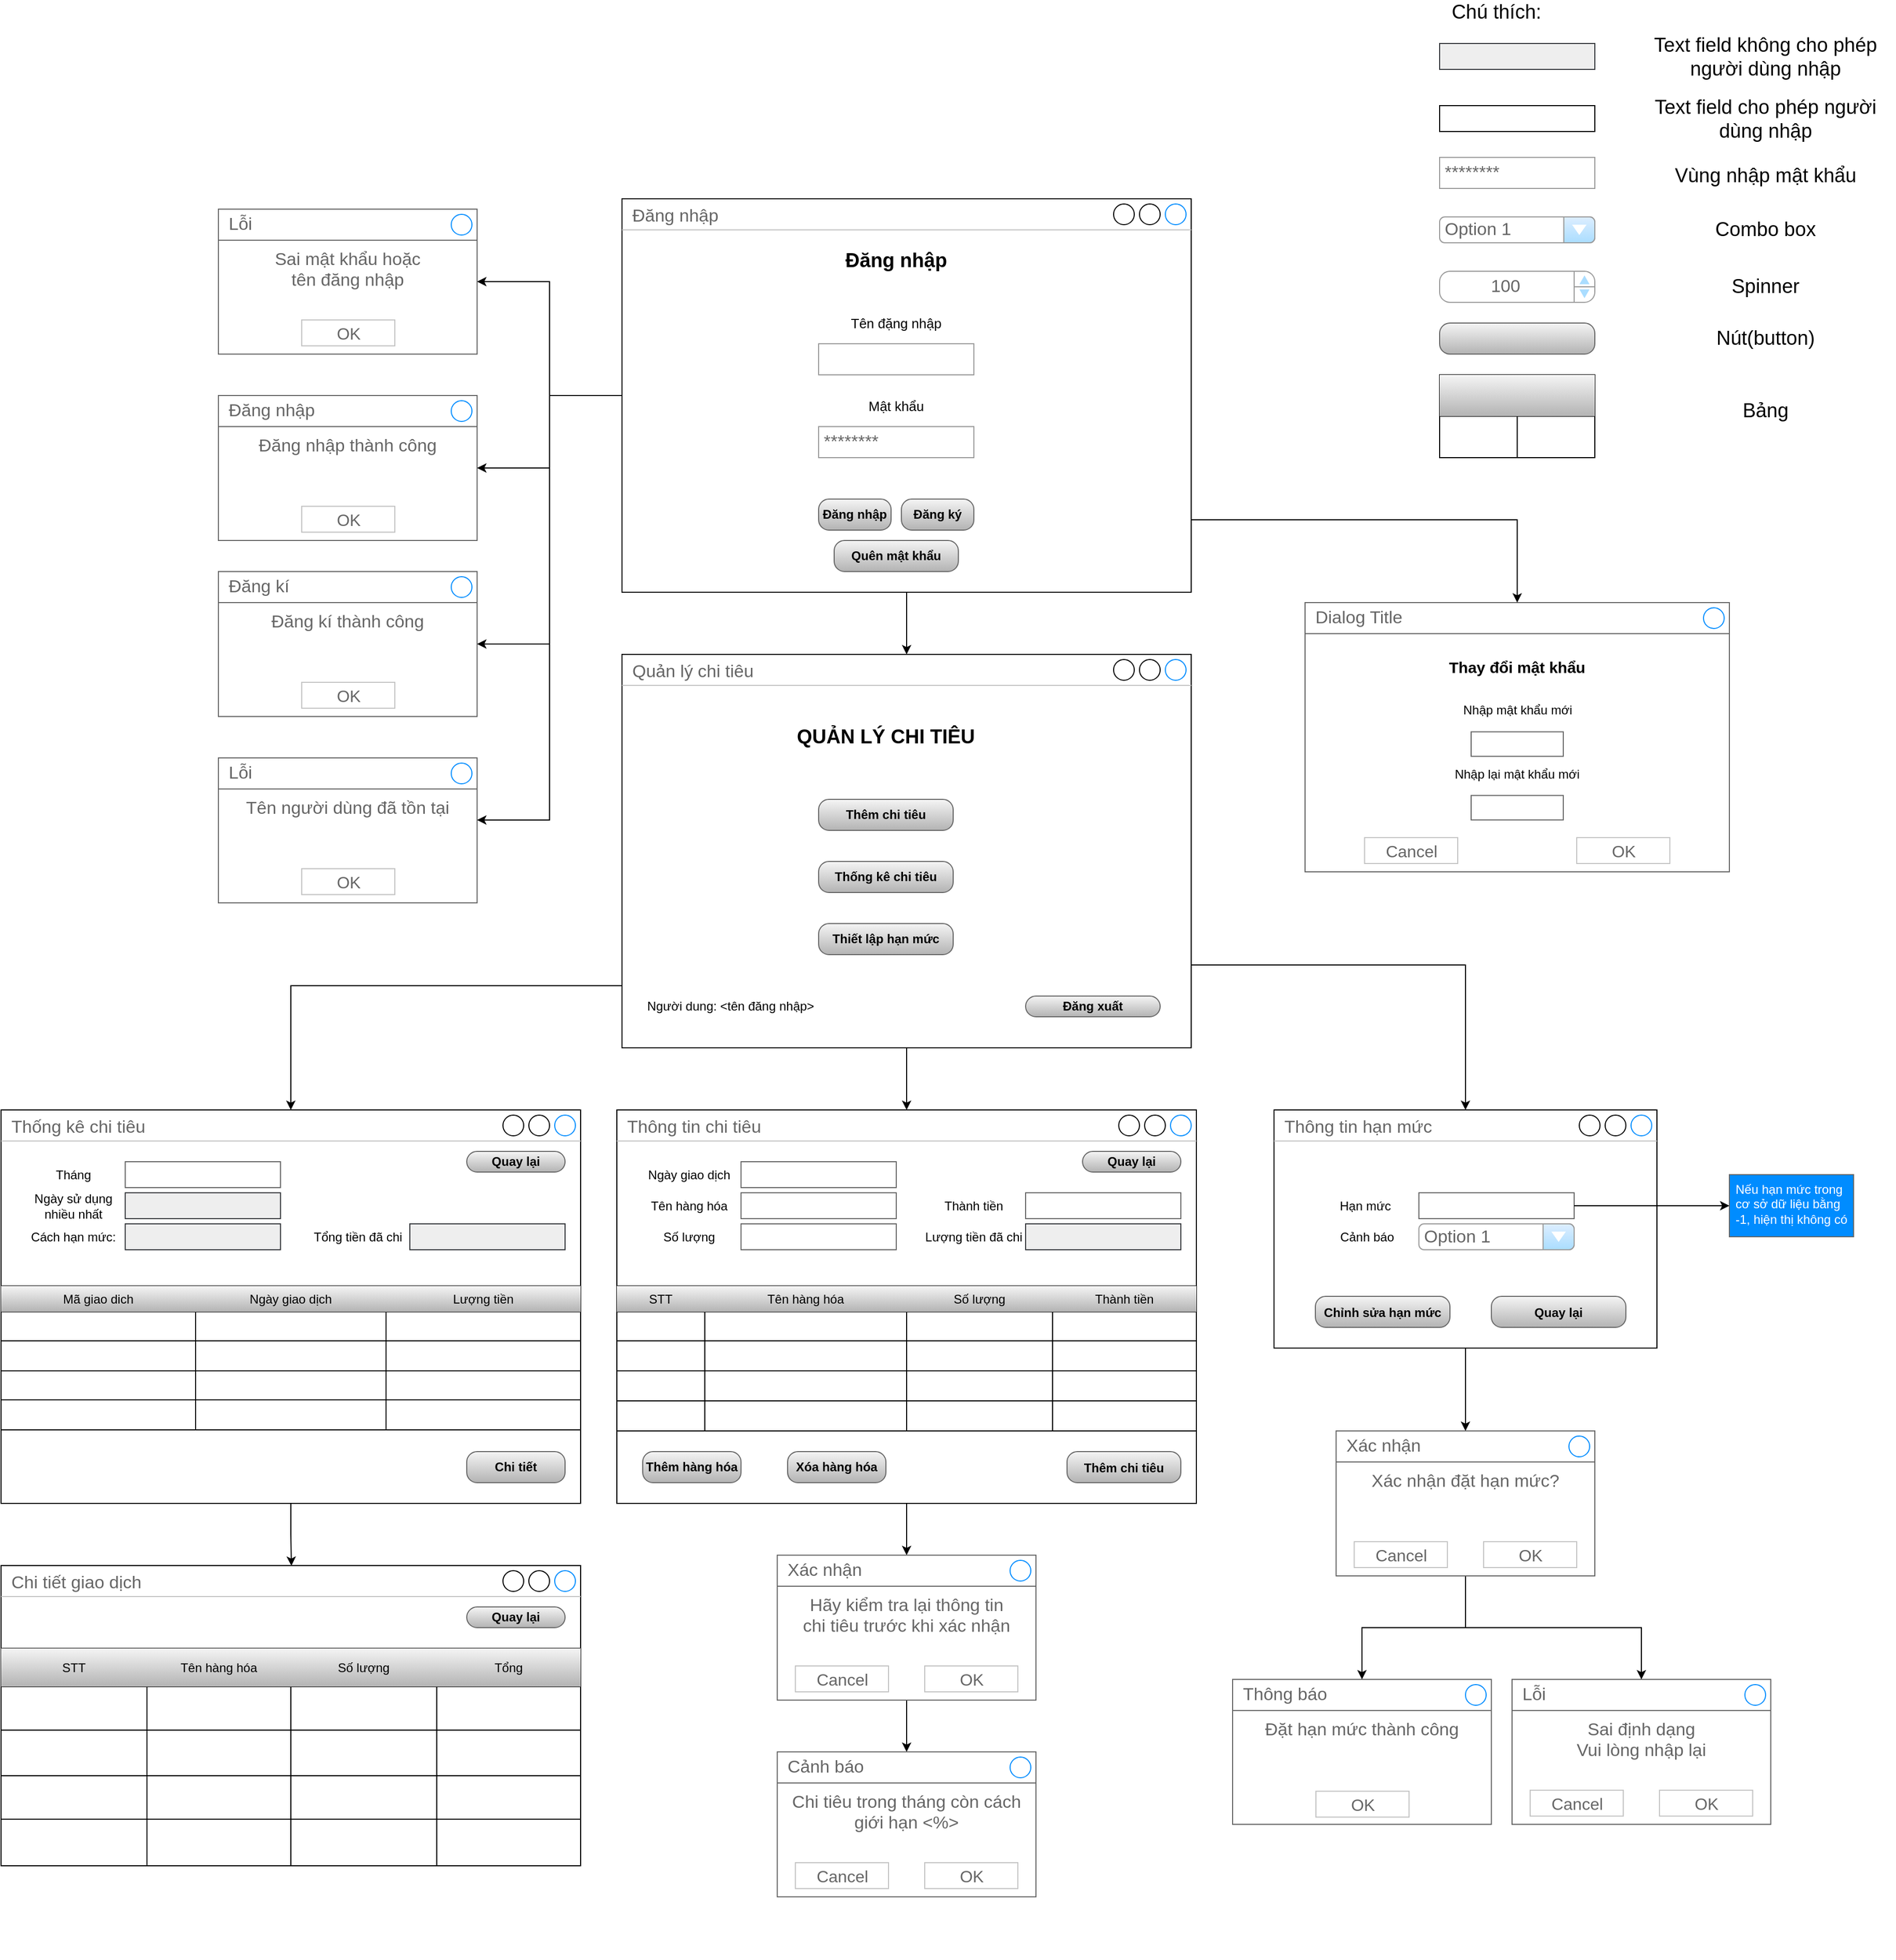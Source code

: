 <mxfile version="14.8.3" type="github" pages="6">
  <diagram id="RMA0gpW58A4giQYbhMxl" name="Sơ đồ màn hình">
    <mxGraphModel dx="2580" dy="2012" grid="1" gridSize="10" guides="1" tooltips="1" connect="1" arrows="1" fold="1" page="1" pageScale="1" pageWidth="850" pageHeight="1100" math="0" shadow="0">
      <root>
        <mxCell id="0" />
        <mxCell id="1" parent="0" />
        <mxCell id="KsnyNKV8xD6eK6TbKihS-121" style="edgeStyle=orthogonalEdgeStyle;rounded=0;orthogonalLoop=1;jettySize=auto;html=1;fontSize=12;" parent="1" source="bsy1FFPhVirSa5bNv7_C-1" target="KsnyNKV8xD6eK6TbKihS-117" edge="1">
          <mxGeometry relative="1" as="geometry" />
        </mxCell>
        <mxCell id="fEtWrxZ9Q_CUSQm69vdD-6" style="edgeStyle=orthogonalEdgeStyle;rounded=0;orthogonalLoop=1;jettySize=auto;html=1;" parent="1" source="KsnyNKV8xD6eK6TbKihS-116" target="fEtWrxZ9Q_CUSQm69vdD-1" edge="1">
          <mxGeometry relative="1" as="geometry" />
        </mxCell>
        <mxCell id="KsnyNKV8xD6eK6TbKihS-116" value="Hãy kiểm tra lại thông tin&lt;br&gt;chi tiêu trước khi xác nhận" style="strokeWidth=1;shadow=0;dashed=0;align=center;html=1;shape=mxgraph.mockup.containers.rrect;rSize=0;strokeColor=#666666;fontColor=#666666;fontSize=17;verticalAlign=top;whiteSpace=wrap;fillColor=#ffffff;spacingTop=32;" parent="1" vertex="1">
          <mxGeometry x="240" y="440" width="250" height="140" as="geometry" />
        </mxCell>
        <mxCell id="KsnyNKV8xD6eK6TbKihS-117" value="Xác nhận" style="strokeWidth=1;shadow=0;dashed=0;align=center;html=1;shape=mxgraph.mockup.containers.rrect;rSize=0;fontSize=17;fontColor=#666666;strokeColor=#666666;align=left;spacingLeft=8;fillColor=none;resizeWidth=1;" parent="KsnyNKV8xD6eK6TbKihS-116" vertex="1">
          <mxGeometry width="250" height="30" relative="1" as="geometry" />
        </mxCell>
        <mxCell id="KsnyNKV8xD6eK6TbKihS-118" value="" style="shape=ellipse;strokeColor=#008cff;resizable=0;fillColor=none;html=1;" parent="KsnyNKV8xD6eK6TbKihS-117" vertex="1">
          <mxGeometry x="1" y="0.5" width="20" height="20" relative="1" as="geometry">
            <mxPoint x="-25" y="-10" as="offset" />
          </mxGeometry>
        </mxCell>
        <mxCell id="KsnyNKV8xD6eK6TbKihS-119" value="Cancel" style="strokeWidth=1;shadow=0;dashed=0;align=center;html=1;shape=mxgraph.mockup.containers.rrect;rSize=0;fontSize=16;fontColor=#666666;strokeColor=#c4c4c4;whiteSpace=wrap;fillColor=none;" parent="KsnyNKV8xD6eK6TbKihS-116" vertex="1">
          <mxGeometry x="0.25" y="1" width="90" height="25" relative="1" as="geometry">
            <mxPoint x="-45" y="-33" as="offset" />
          </mxGeometry>
        </mxCell>
        <mxCell id="KsnyNKV8xD6eK6TbKihS-120" value="OK" style="strokeWidth=1;shadow=0;dashed=0;align=center;html=1;shape=mxgraph.mockup.containers.rrect;rSize=0;fontSize=16;fontColor=#666666;strokeColor=#c4c4c4;whiteSpace=wrap;fillColor=none;" parent="KsnyNKV8xD6eK6TbKihS-116" vertex="1">
          <mxGeometry x="0.75" y="1" width="90" height="25" relative="1" as="geometry">
            <mxPoint x="-45" y="-33" as="offset" />
          </mxGeometry>
        </mxCell>
        <mxCell id="KsnyNKV8xD6eK6TbKihS-130" value="" style="group" parent="1" vertex="1" connectable="0">
          <mxGeometry x="85" y="10" width="560" height="380" as="geometry" />
        </mxCell>
        <mxCell id="bsy1FFPhVirSa5bNv7_C-1" value="Thông tin chi tiêu" style="strokeWidth=1;shadow=0;dashed=0;align=center;html=1;shape=mxgraph.mockup.containers.window;align=left;verticalAlign=top;spacingLeft=8;strokeColor2=#008cff;strokeColor3=#c4c4c4;fontColor=#666666;mainText=;fontSize=17;labelBackgroundColor=none;" parent="KsnyNKV8xD6eK6TbKihS-130" vertex="1">
          <mxGeometry width="560" height="380" as="geometry" />
        </mxCell>
        <mxCell id="bsy1FFPhVirSa5bNv7_C-2" value="Ngày giao dịch" style="text;html=1;strokeColor=none;fillColor=none;align=center;verticalAlign=middle;whiteSpace=wrap;rounded=0;" parent="KsnyNKV8xD6eK6TbKihS-130" vertex="1">
          <mxGeometry x="20" y="50" width="100" height="25" as="geometry" />
        </mxCell>
        <mxCell id="bsy1FFPhVirSa5bNv7_C-3" value="" style="strokeWidth=1;shadow=0;dashed=0;align=center;html=1;shape=mxgraph.mockup.text.textBox;fontColor=#666666;align=left;fontSize=12;spacingLeft=4;spacingTop=-3;strokeColor=#666666;mainText=" parent="KsnyNKV8xD6eK6TbKihS-130" vertex="1">
          <mxGeometry x="120" y="50" width="150" height="25" as="geometry" />
        </mxCell>
        <mxCell id="KsnyNKV8xD6eK6TbKihS-67" value="" style="shape=table;html=1;whiteSpace=wrap;startSize=0;container=1;collapsible=0;childLayout=tableLayout;" parent="KsnyNKV8xD6eK6TbKihS-130" vertex="1">
          <mxGeometry y="170" width="560" height="140" as="geometry" />
        </mxCell>
        <mxCell id="KsnyNKV8xD6eK6TbKihS-68" value="" style="shape=partialRectangle;html=1;whiteSpace=wrap;collapsible=0;dropTarget=0;pointerEvents=0;fillColor=none;top=0;left=0;bottom=0;right=0;points=[[0,0.5],[1,0.5]];portConstraint=eastwest;" parent="KsnyNKV8xD6eK6TbKihS-67" vertex="1">
          <mxGeometry width="560" height="25" as="geometry" />
        </mxCell>
        <mxCell id="KsnyNKV8xD6eK6TbKihS-69" value="STT" style="shape=partialRectangle;html=1;whiteSpace=wrap;connectable=0;overflow=hidden;fillColor=#f5f5f5;top=0;left=0;bottom=0;right=0;strokeColor=#666666;gradientDirection=south;gradientColor=#b3b3b3;" parent="KsnyNKV8xD6eK6TbKihS-68" vertex="1">
          <mxGeometry width="85" height="25" as="geometry" />
        </mxCell>
        <mxCell id="KsnyNKV8xD6eK6TbKihS-70" value="Tên hàng hóa" style="shape=partialRectangle;html=1;whiteSpace=wrap;connectable=0;overflow=hidden;fillColor=#f5f5f5;top=0;left=0;bottom=0;right=0;strokeColor=#666666;gradientDirection=south;gradientColor=#b3b3b3;" parent="KsnyNKV8xD6eK6TbKihS-68" vertex="1">
          <mxGeometry x="85" width="195" height="25" as="geometry" />
        </mxCell>
        <mxCell id="KsnyNKV8xD6eK6TbKihS-71" value="Số lượng" style="shape=partialRectangle;html=1;whiteSpace=wrap;connectable=0;overflow=hidden;fillColor=#f5f5f5;top=0;left=0;bottom=0;right=0;strokeColor=#666666;gradientDirection=south;gradientColor=#b3b3b3;" parent="KsnyNKV8xD6eK6TbKihS-68" vertex="1">
          <mxGeometry x="280" width="141" height="25" as="geometry" />
        </mxCell>
        <mxCell id="KsnyNKV8xD6eK6TbKihS-72" value="Thành tiền" style="shape=partialRectangle;html=1;whiteSpace=wrap;connectable=0;overflow=hidden;fillColor=#f5f5f5;top=0;left=0;bottom=0;right=0;strokeColor=#666666;gradientDirection=south;gradientColor=#b3b3b3;" parent="KsnyNKV8xD6eK6TbKihS-68" vertex="1">
          <mxGeometry x="421" width="139" height="25" as="geometry" />
        </mxCell>
        <mxCell id="KsnyNKV8xD6eK6TbKihS-73" value="" style="shape=partialRectangle;html=1;whiteSpace=wrap;collapsible=0;dropTarget=0;pointerEvents=0;fillColor=none;top=0;left=0;bottom=0;right=0;points=[[0,0.5],[1,0.5]];portConstraint=eastwest;" parent="KsnyNKV8xD6eK6TbKihS-67" vertex="1">
          <mxGeometry y="25" width="560" height="28" as="geometry" />
        </mxCell>
        <mxCell id="KsnyNKV8xD6eK6TbKihS-74" value="" style="shape=partialRectangle;html=1;whiteSpace=wrap;connectable=0;overflow=hidden;fillColor=none;top=0;left=0;bottom=0;right=0;" parent="KsnyNKV8xD6eK6TbKihS-73" vertex="1">
          <mxGeometry width="85" height="28" as="geometry" />
        </mxCell>
        <mxCell id="KsnyNKV8xD6eK6TbKihS-75" value="" style="shape=partialRectangle;html=1;whiteSpace=wrap;connectable=0;overflow=hidden;fillColor=none;top=0;left=0;bottom=0;right=0;" parent="KsnyNKV8xD6eK6TbKihS-73" vertex="1">
          <mxGeometry x="85" width="195" height="28" as="geometry" />
        </mxCell>
        <mxCell id="KsnyNKV8xD6eK6TbKihS-76" value="" style="shape=partialRectangle;html=1;whiteSpace=wrap;connectable=0;overflow=hidden;fillColor=none;top=0;left=0;bottom=0;right=0;" parent="KsnyNKV8xD6eK6TbKihS-73" vertex="1">
          <mxGeometry x="280" width="141" height="28" as="geometry" />
        </mxCell>
        <mxCell id="KsnyNKV8xD6eK6TbKihS-77" value="" style="shape=partialRectangle;html=1;whiteSpace=wrap;connectable=0;overflow=hidden;fillColor=none;top=0;left=0;bottom=0;right=0;" parent="KsnyNKV8xD6eK6TbKihS-73" vertex="1">
          <mxGeometry x="421" width="139" height="28" as="geometry" />
        </mxCell>
        <mxCell id="KsnyNKV8xD6eK6TbKihS-78" value="" style="shape=partialRectangle;html=1;whiteSpace=wrap;collapsible=0;dropTarget=0;pointerEvents=0;fillColor=none;top=0;left=0;bottom=0;right=0;points=[[0,0.5],[1,0.5]];portConstraint=eastwest;" parent="KsnyNKV8xD6eK6TbKihS-67" vertex="1">
          <mxGeometry y="53" width="560" height="29" as="geometry" />
        </mxCell>
        <mxCell id="KsnyNKV8xD6eK6TbKihS-79" value="" style="shape=partialRectangle;html=1;whiteSpace=wrap;connectable=0;overflow=hidden;fillColor=none;top=0;left=0;bottom=0;right=0;" parent="KsnyNKV8xD6eK6TbKihS-78" vertex="1">
          <mxGeometry width="85" height="29" as="geometry" />
        </mxCell>
        <mxCell id="KsnyNKV8xD6eK6TbKihS-80" value="" style="shape=partialRectangle;html=1;whiteSpace=wrap;connectable=0;overflow=hidden;fillColor=none;top=0;left=0;bottom=0;right=0;" parent="KsnyNKV8xD6eK6TbKihS-78" vertex="1">
          <mxGeometry x="85" width="195" height="29" as="geometry" />
        </mxCell>
        <mxCell id="KsnyNKV8xD6eK6TbKihS-81" value="" style="shape=partialRectangle;html=1;whiteSpace=wrap;connectable=0;overflow=hidden;fillColor=none;top=0;left=0;bottom=0;right=0;" parent="KsnyNKV8xD6eK6TbKihS-78" vertex="1">
          <mxGeometry x="280" width="141" height="29" as="geometry" />
        </mxCell>
        <mxCell id="KsnyNKV8xD6eK6TbKihS-82" value="" style="shape=partialRectangle;html=1;whiteSpace=wrap;connectable=0;overflow=hidden;fillColor=none;top=0;left=0;bottom=0;right=0;" parent="KsnyNKV8xD6eK6TbKihS-78" vertex="1">
          <mxGeometry x="421" width="139" height="29" as="geometry" />
        </mxCell>
        <mxCell id="KsnyNKV8xD6eK6TbKihS-83" value="" style="shape=partialRectangle;html=1;whiteSpace=wrap;collapsible=0;dropTarget=0;pointerEvents=0;fillColor=none;top=0;left=0;bottom=0;right=0;points=[[0,0.5],[1,0.5]];portConstraint=eastwest;" parent="KsnyNKV8xD6eK6TbKihS-67" vertex="1">
          <mxGeometry y="82" width="560" height="29" as="geometry" />
        </mxCell>
        <mxCell id="KsnyNKV8xD6eK6TbKihS-84" value="" style="shape=partialRectangle;html=1;whiteSpace=wrap;connectable=0;overflow=hidden;fillColor=none;top=0;left=0;bottom=0;right=0;" parent="KsnyNKV8xD6eK6TbKihS-83" vertex="1">
          <mxGeometry width="85" height="29" as="geometry" />
        </mxCell>
        <mxCell id="KsnyNKV8xD6eK6TbKihS-85" value="" style="shape=partialRectangle;html=1;whiteSpace=wrap;connectable=0;overflow=hidden;fillColor=none;top=0;left=0;bottom=0;right=0;" parent="KsnyNKV8xD6eK6TbKihS-83" vertex="1">
          <mxGeometry x="85" width="195" height="29" as="geometry" />
        </mxCell>
        <mxCell id="KsnyNKV8xD6eK6TbKihS-86" value="" style="shape=partialRectangle;html=1;whiteSpace=wrap;connectable=0;overflow=hidden;fillColor=none;top=0;left=0;bottom=0;right=0;" parent="KsnyNKV8xD6eK6TbKihS-83" vertex="1">
          <mxGeometry x="280" width="141" height="29" as="geometry" />
        </mxCell>
        <mxCell id="KsnyNKV8xD6eK6TbKihS-87" value="" style="shape=partialRectangle;html=1;whiteSpace=wrap;connectable=0;overflow=hidden;fillColor=none;top=0;left=0;bottom=0;right=0;" parent="KsnyNKV8xD6eK6TbKihS-83" vertex="1">
          <mxGeometry x="421" width="139" height="29" as="geometry" />
        </mxCell>
        <mxCell id="KsnyNKV8xD6eK6TbKihS-88" value="" style="shape=partialRectangle;html=1;whiteSpace=wrap;collapsible=0;dropTarget=0;pointerEvents=0;fillColor=none;top=0;left=0;bottom=0;right=0;points=[[0,0.5],[1,0.5]];portConstraint=eastwest;" parent="KsnyNKV8xD6eK6TbKihS-67" vertex="1">
          <mxGeometry y="111" width="560" height="29" as="geometry" />
        </mxCell>
        <mxCell id="KsnyNKV8xD6eK6TbKihS-89" value="" style="shape=partialRectangle;html=1;whiteSpace=wrap;connectable=0;overflow=hidden;fillColor=none;top=0;left=0;bottom=0;right=0;" parent="KsnyNKV8xD6eK6TbKihS-88" vertex="1">
          <mxGeometry width="85" height="29" as="geometry" />
        </mxCell>
        <mxCell id="KsnyNKV8xD6eK6TbKihS-90" value="" style="shape=partialRectangle;html=1;whiteSpace=wrap;connectable=0;overflow=hidden;fillColor=none;top=0;left=0;bottom=0;right=0;" parent="KsnyNKV8xD6eK6TbKihS-88" vertex="1">
          <mxGeometry x="85" width="195" height="29" as="geometry" />
        </mxCell>
        <mxCell id="KsnyNKV8xD6eK6TbKihS-91" value="" style="shape=partialRectangle;html=1;whiteSpace=wrap;connectable=0;overflow=hidden;fillColor=none;top=0;left=0;bottom=0;right=0;" parent="KsnyNKV8xD6eK6TbKihS-88" vertex="1">
          <mxGeometry x="280" width="141" height="29" as="geometry" />
        </mxCell>
        <mxCell id="KsnyNKV8xD6eK6TbKihS-92" value="" style="shape=partialRectangle;html=1;whiteSpace=wrap;connectable=0;overflow=hidden;fillColor=none;top=0;left=0;bottom=0;right=0;" parent="KsnyNKV8xD6eK6TbKihS-88" vertex="1">
          <mxGeometry x="421" width="139" height="29" as="geometry" />
        </mxCell>
        <mxCell id="KsnyNKV8xD6eK6TbKihS-100" value="Tên hàng hóa" style="text;html=1;strokeColor=none;fillColor=none;align=center;verticalAlign=middle;whiteSpace=wrap;rounded=0;" parent="KsnyNKV8xD6eK6TbKihS-130" vertex="1">
          <mxGeometry x="20" y="80" width="100" height="25" as="geometry" />
        </mxCell>
        <mxCell id="KsnyNKV8xD6eK6TbKihS-101" value="" style="strokeWidth=1;shadow=0;dashed=0;align=center;html=1;shape=mxgraph.mockup.text.textBox;fontColor=#666666;align=left;fontSize=12;spacingLeft=4;spacingTop=-3;strokeColor=#666666;mainText=" parent="KsnyNKV8xD6eK6TbKihS-130" vertex="1">
          <mxGeometry x="120" y="80" width="150" height="25" as="geometry" />
        </mxCell>
        <mxCell id="KsnyNKV8xD6eK6TbKihS-102" value="Thành tiền" style="text;html=1;strokeColor=none;fillColor=none;align=center;verticalAlign=middle;whiteSpace=wrap;rounded=0;" parent="KsnyNKV8xD6eK6TbKihS-130" vertex="1">
          <mxGeometry x="295" y="80" width="100" height="25" as="geometry" />
        </mxCell>
        <mxCell id="KsnyNKV8xD6eK6TbKihS-103" value="" style="strokeWidth=1;shadow=0;dashed=0;align=center;html=1;shape=mxgraph.mockup.text.textBox;fontColor=#666666;align=left;fontSize=12;spacingLeft=4;spacingTop=-3;strokeColor=#666666;mainText=" parent="KsnyNKV8xD6eK6TbKihS-130" vertex="1">
          <mxGeometry x="395" y="80" width="150" height="25" as="geometry" />
        </mxCell>
        <mxCell id="KsnyNKV8xD6eK6TbKihS-104" value="Số lượng" style="text;html=1;strokeColor=none;fillColor=none;align=center;verticalAlign=middle;whiteSpace=wrap;rounded=0;" parent="KsnyNKV8xD6eK6TbKihS-130" vertex="1">
          <mxGeometry x="20" y="110" width="100" height="25" as="geometry" />
        </mxCell>
        <mxCell id="KsnyNKV8xD6eK6TbKihS-105" value="" style="strokeWidth=1;shadow=0;dashed=0;align=center;html=1;shape=mxgraph.mockup.text.textBox;fontColor=#666666;align=left;fontSize=12;spacingLeft=4;spacingTop=-3;strokeColor=#666666;mainText=" parent="KsnyNKV8xD6eK6TbKihS-130" vertex="1">
          <mxGeometry x="120" y="110" width="150" height="25" as="geometry" />
        </mxCell>
        <mxCell id="KsnyNKV8xD6eK6TbKihS-107" value="Lượng tiền đã chi" style="text;html=1;strokeColor=none;fillColor=none;align=center;verticalAlign=middle;whiteSpace=wrap;rounded=0;" parent="KsnyNKV8xD6eK6TbKihS-130" vertex="1">
          <mxGeometry x="295" y="110" width="100" height="25" as="geometry" />
        </mxCell>
        <mxCell id="KsnyNKV8xD6eK6TbKihS-108" value="" style="strokeWidth=1;shadow=0;dashed=0;align=center;html=1;shape=mxgraph.mockup.text.textBox;align=left;fontSize=12;spacingLeft=4;spacingTop=-3;strokeColor=#36393d;mainText=;fillColor=#eeeeee;" parent="KsnyNKV8xD6eK6TbKihS-130" vertex="1">
          <mxGeometry x="395" y="110" width="150" height="25" as="geometry" />
        </mxCell>
        <mxCell id="KsnyNKV8xD6eK6TbKihS-109" value="Thêm hàng hóa" style="strokeWidth=1;shadow=0;dashed=0;align=center;html=1;shape=mxgraph.mockup.buttons.button;strokeColor=#666666;mainText=;buttonStyle=round;fontSize=12;fontStyle=1;fillColor=#f5f5f5;whiteSpace=wrap;gradientColor=#b3b3b3;" parent="KsnyNKV8xD6eK6TbKihS-130" vertex="1">
          <mxGeometry x="25" y="330" width="95" height="30" as="geometry" />
        </mxCell>
        <mxCell id="KsnyNKV8xD6eK6TbKihS-113" value="Xóa hàng hóa" style="strokeWidth=1;shadow=0;dashed=0;align=center;html=1;shape=mxgraph.mockup.buttons.button;strokeColor=#666666;mainText=;buttonStyle=round;fontSize=12;fontStyle=1;fillColor=#f5f5f5;whiteSpace=wrap;gradientColor=#b3b3b3;" parent="KsnyNKV8xD6eK6TbKihS-130" vertex="1">
          <mxGeometry x="165" y="330" width="95" height="30" as="geometry" />
        </mxCell>
        <mxCell id="KsnyNKV8xD6eK6TbKihS-115" value="Thêm chi tiêu" style="strokeWidth=1;shadow=0;dashed=0;align=center;shape=mxgraph.mockup.buttons.button;strokeColor=#666666;mainText=;buttonStyle=round;fontSize=12;fontStyle=1;fillColor=#f5f5f5;gradientColor=#b3b3b3;" parent="KsnyNKV8xD6eK6TbKihS-130" vertex="1">
          <mxGeometry x="435" y="330" width="110" height="30" as="geometry" />
        </mxCell>
        <mxCell id="KsnyNKV8xD6eK6TbKihS-123" value="Quay lại" style="strokeWidth=1;shadow=0;dashed=0;align=center;html=1;shape=mxgraph.mockup.buttons.button;strokeColor=#666666;mainText=;buttonStyle=round;fontSize=12;fontStyle=1;fillColor=#f5f5f5;whiteSpace=wrap;gradientColor=#b3b3b3;" parent="KsnyNKV8xD6eK6TbKihS-130" vertex="1">
          <mxGeometry x="450" y="40" width="95" height="20" as="geometry" />
        </mxCell>
        <mxCell id="KsnyNKV8xD6eK6TbKihS-131" value="" style="group" parent="1" vertex="1" connectable="0">
          <mxGeometry x="720" y="10" width="370" height="230" as="geometry" />
        </mxCell>
        <mxCell id="KsnyNKV8xD6eK6TbKihS-132" value="Thông tin hạn mức" style="strokeWidth=1;shadow=0;dashed=0;align=center;html=1;shape=mxgraph.mockup.containers.window;align=left;verticalAlign=top;spacingLeft=8;strokeColor2=#008cff;strokeColor3=#c4c4c4;fontColor=#666666;mainText=;fontSize=17;labelBackgroundColor=none;" parent="KsnyNKV8xD6eK6TbKihS-131" vertex="1">
          <mxGeometry width="370.0" height="230" as="geometry" />
        </mxCell>
        <mxCell id="KsnyNKV8xD6eK6TbKihS-174" value="Hạn mức&amp;nbsp;" style="text;html=1;strokeColor=none;fillColor=none;align=center;verticalAlign=middle;whiteSpace=wrap;rounded=0;" parent="KsnyNKV8xD6eK6TbKihS-131" vertex="1">
          <mxGeometry x="40" y="80" width="100" height="25" as="geometry" />
        </mxCell>
        <mxCell id="KsnyNKV8xD6eK6TbKihS-175" value="" style="strokeWidth=1;shadow=0;dashed=0;align=center;html=1;shape=mxgraph.mockup.text.textBox;fontColor=#666666;align=left;fontSize=12;spacingLeft=4;spacingTop=-3;strokeColor=#666666;mainText=" parent="KsnyNKV8xD6eK6TbKihS-131" vertex="1">
          <mxGeometry x="140" y="80" width="150" height="25" as="geometry" />
        </mxCell>
        <mxCell id="KsnyNKV8xD6eK6TbKihS-178" value="Quay lại" style="strokeWidth=1;shadow=0;dashed=0;align=center;shape=mxgraph.mockup.buttons.button;strokeColor=#666666;mainText=;buttonStyle=round;fontSize=12;fontStyle=1;fillColor=#f5f5f5;gradientColor=#b3b3b3;" parent="KsnyNKV8xD6eK6TbKihS-131" vertex="1">
          <mxGeometry x="210" y="180" width="130" height="30" as="geometry" />
        </mxCell>
        <mxCell id="KsnyNKV8xD6eK6TbKihS-179" value="Chỉnh sửa hạn mức" style="strokeWidth=1;shadow=0;dashed=0;align=center;shape=mxgraph.mockup.buttons.button;strokeColor=#666666;mainText=;buttonStyle=round;fontSize=12;fontStyle=1;fillColor=#f5f5f5;gradientColor=#b3b3b3;" parent="KsnyNKV8xD6eK6TbKihS-131" vertex="1">
          <mxGeometry x="40" y="180" width="130" height="30" as="geometry" />
        </mxCell>
        <mxCell id="fEtWrxZ9Q_CUSQm69vdD-7" value="Cảnh báo" style="text;html=1;strokeColor=none;fillColor=none;align=center;verticalAlign=middle;whiteSpace=wrap;rounded=0;" parent="KsnyNKV8xD6eK6TbKihS-131" vertex="1">
          <mxGeometry x="40" y="110" width="100" height="25" as="geometry" />
        </mxCell>
        <mxCell id="fEtWrxZ9Q_CUSQm69vdD-9" value="Option 1" style="strokeWidth=1;shadow=0;dashed=0;align=center;html=1;shape=mxgraph.mockup.forms.comboBox;strokeColor=#999999;fillColor=#ddeeff;align=left;fillColor2=#aaddff;mainText=;fontColor=#666666;fontSize=17;spacingLeft=3;" parent="KsnyNKV8xD6eK6TbKihS-131" vertex="1">
          <mxGeometry x="140" y="110" width="150" height="25" as="geometry" />
        </mxCell>
        <mxCell id="KsnyNKV8xD6eK6TbKihS-176" value="Nếu hạn mức trong cơ sở dữ liệu bằng -1, hiện thị không có" style="whiteSpace=wrap;html=1;shadow=0;dashed=0;align=left;strokeColor=#666666;strokeWidth=1;spacingTop=-3;spacingLeft=4;fillColor=#008CFF;fontColor=#FFFFFF;" parent="1" vertex="1">
          <mxGeometry x="1160" y="72.5" width="120" height="60" as="geometry" />
        </mxCell>
        <mxCell id="KsnyNKV8xD6eK6TbKihS-177" value="" style="edgeStyle=orthogonalEdgeStyle;rounded=0;orthogonalLoop=1;jettySize=auto;html=1;fontSize=12;fontColor=#FFFFFF;" parent="1" source="KsnyNKV8xD6eK6TbKihS-175" target="KsnyNKV8xD6eK6TbKihS-176" edge="1">
          <mxGeometry relative="1" as="geometry" />
        </mxCell>
        <mxCell id="KsnyNKV8xD6eK6TbKihS-180" value="Đặt hạn mức thành công" style="strokeWidth=1;shadow=0;dashed=0;align=center;html=1;shape=mxgraph.mockup.containers.rrect;rSize=0;strokeColor=#666666;fontColor=#666666;fontSize=17;verticalAlign=top;whiteSpace=wrap;fillColor=#ffffff;spacingTop=32;" parent="1" vertex="1">
          <mxGeometry x="680" y="560" width="250" height="140" as="geometry" />
        </mxCell>
        <mxCell id="KsnyNKV8xD6eK6TbKihS-181" value="Thông báo" style="strokeWidth=1;shadow=0;dashed=0;align=center;html=1;shape=mxgraph.mockup.containers.rrect;rSize=0;fontSize=17;fontColor=#666666;strokeColor=#666666;align=left;spacingLeft=8;fillColor=none;resizeWidth=1;" parent="KsnyNKV8xD6eK6TbKihS-180" vertex="1">
          <mxGeometry width="250" height="30" relative="1" as="geometry" />
        </mxCell>
        <mxCell id="KsnyNKV8xD6eK6TbKihS-182" value="" style="shape=ellipse;strokeColor=#008cff;resizable=0;fillColor=none;html=1;" parent="KsnyNKV8xD6eK6TbKihS-181" vertex="1">
          <mxGeometry x="1" y="0.5" width="20" height="20" relative="1" as="geometry">
            <mxPoint x="-25" y="-10" as="offset" />
          </mxGeometry>
        </mxCell>
        <mxCell id="KsnyNKV8xD6eK6TbKihS-184" value="OK" style="strokeWidth=1;shadow=0;dashed=0;align=center;html=1;shape=mxgraph.mockup.containers.rrect;rSize=0;fontSize=16;fontColor=#666666;strokeColor=#c4c4c4;whiteSpace=wrap;fillColor=none;" parent="KsnyNKV8xD6eK6TbKihS-180" vertex="1">
          <mxGeometry x="0.75" y="1" width="90" height="25" relative="1" as="geometry">
            <mxPoint x="-107" y="-32" as="offset" />
          </mxGeometry>
        </mxCell>
        <mxCell id="KsnyNKV8xD6eK6TbKihS-190" value="Sai định dạng&lt;br&gt;Vui lòng nhập lại" style="strokeWidth=1;shadow=0;dashed=0;align=center;html=1;shape=mxgraph.mockup.containers.rrect;rSize=0;strokeColor=#666666;fontColor=#666666;fontSize=17;verticalAlign=top;whiteSpace=wrap;fillColor=#ffffff;spacingTop=32;" parent="1" vertex="1">
          <mxGeometry x="950" y="560" width="250" height="140" as="geometry" />
        </mxCell>
        <mxCell id="KsnyNKV8xD6eK6TbKihS-191" value="Lỗi" style="strokeWidth=1;shadow=0;dashed=0;align=center;html=1;shape=mxgraph.mockup.containers.rrect;rSize=0;fontSize=17;fontColor=#666666;strokeColor=#666666;align=left;spacingLeft=8;fillColor=none;resizeWidth=1;" parent="KsnyNKV8xD6eK6TbKihS-190" vertex="1">
          <mxGeometry width="250" height="30" relative="1" as="geometry" />
        </mxCell>
        <mxCell id="KsnyNKV8xD6eK6TbKihS-192" value="" style="shape=ellipse;strokeColor=#008cff;resizable=0;fillColor=none;html=1;" parent="KsnyNKV8xD6eK6TbKihS-191" vertex="1">
          <mxGeometry x="1" y="0.5" width="20" height="20" relative="1" as="geometry">
            <mxPoint x="-25" y="-10" as="offset" />
          </mxGeometry>
        </mxCell>
        <mxCell id="KsnyNKV8xD6eK6TbKihS-193" value="Cancel" style="strokeWidth=1;shadow=0;dashed=0;align=center;html=1;shape=mxgraph.mockup.containers.rrect;rSize=0;fontSize=16;fontColor=#666666;strokeColor=#c4c4c4;whiteSpace=wrap;fillColor=none;" parent="KsnyNKV8xD6eK6TbKihS-190" vertex="1">
          <mxGeometry x="0.25" y="1" width="90" height="25" relative="1" as="geometry">
            <mxPoint x="-45" y="-33" as="offset" />
          </mxGeometry>
        </mxCell>
        <mxCell id="KsnyNKV8xD6eK6TbKihS-194" value="OK" style="strokeWidth=1;shadow=0;dashed=0;align=center;html=1;shape=mxgraph.mockup.containers.rrect;rSize=0;fontSize=16;fontColor=#666666;strokeColor=#c4c4c4;whiteSpace=wrap;fillColor=none;" parent="KsnyNKV8xD6eK6TbKihS-190" vertex="1">
          <mxGeometry x="0.75" y="1" width="90" height="25" relative="1" as="geometry">
            <mxPoint x="-45" y="-33" as="offset" />
          </mxGeometry>
        </mxCell>
        <mxCell id="KsnyNKV8xD6eK6TbKihS-207" style="edgeStyle=orthogonalEdgeStyle;rounded=0;orthogonalLoop=1;jettySize=auto;html=1;fontSize=12;fontColor=#FFFFFF;" parent="1" source="KsnyNKV8xD6eK6TbKihS-201" target="KsnyNKV8xD6eK6TbKihS-180" edge="1">
          <mxGeometry relative="1" as="geometry" />
        </mxCell>
        <mxCell id="KsnyNKV8xD6eK6TbKihS-208" style="edgeStyle=orthogonalEdgeStyle;rounded=0;orthogonalLoop=1;jettySize=auto;html=1;fontSize=12;fontColor=#FFFFFF;" parent="1" source="KsnyNKV8xD6eK6TbKihS-201" target="KsnyNKV8xD6eK6TbKihS-190" edge="1">
          <mxGeometry relative="1" as="geometry" />
        </mxCell>
        <mxCell id="KsnyNKV8xD6eK6TbKihS-201" value="Xác nhận đặt hạn mức?" style="strokeWidth=1;shadow=0;dashed=0;align=center;html=1;shape=mxgraph.mockup.containers.rrect;rSize=0;strokeColor=#666666;fontColor=#666666;fontSize=17;verticalAlign=top;whiteSpace=wrap;fillColor=#ffffff;spacingTop=32;" parent="1" vertex="1">
          <mxGeometry x="780" y="320" width="250" height="140" as="geometry" />
        </mxCell>
        <mxCell id="KsnyNKV8xD6eK6TbKihS-202" value="Xác nhận" style="strokeWidth=1;shadow=0;dashed=0;align=center;html=1;shape=mxgraph.mockup.containers.rrect;rSize=0;fontSize=17;fontColor=#666666;strokeColor=#666666;align=left;spacingLeft=8;fillColor=none;resizeWidth=1;" parent="KsnyNKV8xD6eK6TbKihS-201" vertex="1">
          <mxGeometry width="250" height="30" relative="1" as="geometry" />
        </mxCell>
        <mxCell id="KsnyNKV8xD6eK6TbKihS-203" value="" style="shape=ellipse;strokeColor=#008cff;resizable=0;fillColor=none;html=1;" parent="KsnyNKV8xD6eK6TbKihS-202" vertex="1">
          <mxGeometry x="1" y="0.5" width="20" height="20" relative="1" as="geometry">
            <mxPoint x="-25" y="-10" as="offset" />
          </mxGeometry>
        </mxCell>
        <mxCell id="KsnyNKV8xD6eK6TbKihS-204" value="Cancel" style="strokeWidth=1;shadow=0;dashed=0;align=center;html=1;shape=mxgraph.mockup.containers.rrect;rSize=0;fontSize=16;fontColor=#666666;strokeColor=#c4c4c4;whiteSpace=wrap;fillColor=none;" parent="KsnyNKV8xD6eK6TbKihS-201" vertex="1">
          <mxGeometry x="0.25" y="1" width="90" height="25" relative="1" as="geometry">
            <mxPoint x="-45" y="-33" as="offset" />
          </mxGeometry>
        </mxCell>
        <mxCell id="KsnyNKV8xD6eK6TbKihS-205" value="OK" style="strokeWidth=1;shadow=0;dashed=0;align=center;html=1;shape=mxgraph.mockup.containers.rrect;rSize=0;fontSize=16;fontColor=#666666;strokeColor=#c4c4c4;whiteSpace=wrap;fillColor=none;" parent="KsnyNKV8xD6eK6TbKihS-201" vertex="1">
          <mxGeometry x="0.75" y="1" width="90" height="25" relative="1" as="geometry">
            <mxPoint x="-45" y="-33" as="offset" />
          </mxGeometry>
        </mxCell>
        <mxCell id="KsnyNKV8xD6eK6TbKihS-206" style="edgeStyle=orthogonalEdgeStyle;rounded=0;orthogonalLoop=1;jettySize=auto;html=1;fontSize=12;fontColor=#FFFFFF;" parent="1" source="KsnyNKV8xD6eK6TbKihS-132" target="KsnyNKV8xD6eK6TbKihS-202" edge="1">
          <mxGeometry relative="1" as="geometry" />
        </mxCell>
        <mxCell id="fEtWrxZ9Q_CUSQm69vdD-1" value="Chi tiêu trong tháng còn cách&lt;br&gt;giới hạn &amp;lt;%&amp;gt;" style="strokeWidth=1;shadow=0;dashed=0;align=center;html=1;shape=mxgraph.mockup.containers.rrect;rSize=0;strokeColor=#666666;fontColor=#666666;fontSize=17;verticalAlign=top;whiteSpace=wrap;fillColor=#ffffff;spacingTop=32;" parent="1" vertex="1">
          <mxGeometry x="240" y="630" width="250" height="140" as="geometry" />
        </mxCell>
        <mxCell id="fEtWrxZ9Q_CUSQm69vdD-2" value="Cảnh báo" style="strokeWidth=1;shadow=0;dashed=0;align=center;html=1;shape=mxgraph.mockup.containers.rrect;rSize=0;fontSize=17;fontColor=#666666;strokeColor=#666666;align=left;spacingLeft=8;fillColor=none;resizeWidth=1;" parent="fEtWrxZ9Q_CUSQm69vdD-1" vertex="1">
          <mxGeometry width="250" height="30" relative="1" as="geometry" />
        </mxCell>
        <mxCell id="fEtWrxZ9Q_CUSQm69vdD-3" value="" style="shape=ellipse;strokeColor=#008cff;resizable=0;fillColor=none;html=1;" parent="fEtWrxZ9Q_CUSQm69vdD-2" vertex="1">
          <mxGeometry x="1" y="0.5" width="20" height="20" relative="1" as="geometry">
            <mxPoint x="-25" y="-10" as="offset" />
          </mxGeometry>
        </mxCell>
        <mxCell id="fEtWrxZ9Q_CUSQm69vdD-4" value="Cancel" style="strokeWidth=1;shadow=0;dashed=0;align=center;html=1;shape=mxgraph.mockup.containers.rrect;rSize=0;fontSize=16;fontColor=#666666;strokeColor=#c4c4c4;whiteSpace=wrap;fillColor=none;" parent="fEtWrxZ9Q_CUSQm69vdD-1" vertex="1">
          <mxGeometry x="0.25" y="1" width="90" height="25" relative="1" as="geometry">
            <mxPoint x="-45" y="-33" as="offset" />
          </mxGeometry>
        </mxCell>
        <mxCell id="fEtWrxZ9Q_CUSQm69vdD-5" value="OK" style="strokeWidth=1;shadow=0;dashed=0;align=center;html=1;shape=mxgraph.mockup.containers.rrect;rSize=0;fontSize=16;fontColor=#666666;strokeColor=#c4c4c4;whiteSpace=wrap;fillColor=none;" parent="fEtWrxZ9Q_CUSQm69vdD-1" vertex="1">
          <mxGeometry x="0.75" y="1" width="90" height="25" relative="1" as="geometry">
            <mxPoint x="-45" y="-33" as="offset" />
          </mxGeometry>
        </mxCell>
        <mxCell id="09SewAB6d0spETSHWCLL-45" value="" style="group" parent="1" vertex="1" connectable="0">
          <mxGeometry x="-510" y="10" width="560" height="380" as="geometry" />
        </mxCell>
        <mxCell id="09SewAB6d0spETSHWCLL-46" value="Thống kê chi tiêu" style="strokeWidth=1;shadow=0;dashed=0;align=center;html=1;shape=mxgraph.mockup.containers.window;align=left;verticalAlign=top;spacingLeft=8;strokeColor2=#008cff;strokeColor3=#c4c4c4;fontColor=#666666;mainText=;fontSize=17;labelBackgroundColor=none;" parent="09SewAB6d0spETSHWCLL-45" vertex="1">
          <mxGeometry width="560" height="380" as="geometry" />
        </mxCell>
        <mxCell id="09SewAB6d0spETSHWCLL-47" value="Tháng" style="text;html=1;strokeColor=none;fillColor=none;align=center;verticalAlign=middle;whiteSpace=wrap;rounded=0;" parent="09SewAB6d0spETSHWCLL-45" vertex="1">
          <mxGeometry x="20" y="50" width="100" height="25" as="geometry" />
        </mxCell>
        <mxCell id="09SewAB6d0spETSHWCLL-48" value="" style="strokeWidth=1;shadow=0;dashed=0;align=center;html=1;shape=mxgraph.mockup.text.textBox;fontColor=#666666;align=left;fontSize=12;spacingLeft=4;spacingTop=-3;strokeColor=#666666;mainText=" parent="09SewAB6d0spETSHWCLL-45" vertex="1">
          <mxGeometry x="120" y="50" width="150" height="25" as="geometry" />
        </mxCell>
        <mxCell id="09SewAB6d0spETSHWCLL-49" value="" style="shape=table;html=1;whiteSpace=wrap;startSize=0;container=1;collapsible=0;childLayout=tableLayout;" parent="09SewAB6d0spETSHWCLL-45" vertex="1">
          <mxGeometry y="170" width="560" height="139" as="geometry" />
        </mxCell>
        <mxCell id="09SewAB6d0spETSHWCLL-50" value="" style="shape=partialRectangle;html=1;whiteSpace=wrap;collapsible=0;dropTarget=0;pointerEvents=0;fillColor=none;top=0;left=0;bottom=0;right=0;points=[[0,0.5],[1,0.5]];portConstraint=eastwest;" parent="09SewAB6d0spETSHWCLL-49" vertex="1">
          <mxGeometry width="560" height="25" as="geometry" />
        </mxCell>
        <mxCell id="09SewAB6d0spETSHWCLL-51" value="Mã giao dich" style="shape=partialRectangle;html=1;whiteSpace=wrap;connectable=0;overflow=hidden;fillColor=#f5f5f5;top=0;left=0;bottom=0;right=0;strokeColor=#666666;gradientDirection=south;gradientColor=#b3b3b3;" parent="09SewAB6d0spETSHWCLL-50" vertex="1">
          <mxGeometry width="188" height="25" as="geometry" />
        </mxCell>
        <mxCell id="09SewAB6d0spETSHWCLL-52" value="Ngày giao dịch" style="shape=partialRectangle;html=1;whiteSpace=wrap;connectable=0;overflow=hidden;fillColor=#f5f5f5;top=0;left=0;bottom=0;right=0;strokeColor=#666666;gradientDirection=south;gradientColor=#b3b3b3;" parent="09SewAB6d0spETSHWCLL-50" vertex="1">
          <mxGeometry x="188" width="184" height="25" as="geometry" />
        </mxCell>
        <mxCell id="09SewAB6d0spETSHWCLL-53" value="Lượng tiền" style="shape=partialRectangle;html=1;whiteSpace=wrap;connectable=0;overflow=hidden;fillColor=#f5f5f5;top=0;left=0;bottom=0;right=0;strokeColor=#666666;gradientDirection=south;gradientColor=#b3b3b3;" parent="09SewAB6d0spETSHWCLL-50" vertex="1">
          <mxGeometry x="372" width="188" height="25" as="geometry" />
        </mxCell>
        <mxCell id="09SewAB6d0spETSHWCLL-55" value="" style="shape=partialRectangle;html=1;whiteSpace=wrap;collapsible=0;dropTarget=0;pointerEvents=0;fillColor=none;top=0;left=0;bottom=0;right=0;points=[[0,0.5],[1,0.5]];portConstraint=eastwest;" parent="09SewAB6d0spETSHWCLL-49" vertex="1">
          <mxGeometry y="25" width="560" height="28" as="geometry" />
        </mxCell>
        <mxCell id="09SewAB6d0spETSHWCLL-56" value="" style="shape=partialRectangle;html=1;whiteSpace=wrap;connectable=0;overflow=hidden;fillColor=none;top=0;left=0;bottom=0;right=0;" parent="09SewAB6d0spETSHWCLL-55" vertex="1">
          <mxGeometry width="188" height="28" as="geometry" />
        </mxCell>
        <mxCell id="09SewAB6d0spETSHWCLL-57" value="" style="shape=partialRectangle;html=1;whiteSpace=wrap;connectable=0;overflow=hidden;fillColor=none;top=0;left=0;bottom=0;right=0;" parent="09SewAB6d0spETSHWCLL-55" vertex="1">
          <mxGeometry x="188" width="184" height="28" as="geometry" />
        </mxCell>
        <mxCell id="09SewAB6d0spETSHWCLL-58" value="" style="shape=partialRectangle;html=1;whiteSpace=wrap;connectable=0;overflow=hidden;fillColor=none;top=0;left=0;bottom=0;right=0;" parent="09SewAB6d0spETSHWCLL-55" vertex="1">
          <mxGeometry x="372" width="188" height="28" as="geometry" />
        </mxCell>
        <mxCell id="09SewAB6d0spETSHWCLL-60" value="" style="shape=partialRectangle;html=1;whiteSpace=wrap;collapsible=0;dropTarget=0;pointerEvents=0;fillColor=none;top=0;left=0;bottom=0;right=0;points=[[0,0.5],[1,0.5]];portConstraint=eastwest;" parent="09SewAB6d0spETSHWCLL-49" vertex="1">
          <mxGeometry y="53" width="560" height="29" as="geometry" />
        </mxCell>
        <mxCell id="09SewAB6d0spETSHWCLL-61" value="" style="shape=partialRectangle;html=1;whiteSpace=wrap;connectable=0;overflow=hidden;fillColor=none;top=0;left=0;bottom=0;right=0;" parent="09SewAB6d0spETSHWCLL-60" vertex="1">
          <mxGeometry width="188" height="29" as="geometry" />
        </mxCell>
        <mxCell id="09SewAB6d0spETSHWCLL-62" value="" style="shape=partialRectangle;html=1;whiteSpace=wrap;connectable=0;overflow=hidden;fillColor=none;top=0;left=0;bottom=0;right=0;" parent="09SewAB6d0spETSHWCLL-60" vertex="1">
          <mxGeometry x="188" width="184" height="29" as="geometry" />
        </mxCell>
        <mxCell id="09SewAB6d0spETSHWCLL-63" value="" style="shape=partialRectangle;html=1;whiteSpace=wrap;connectable=0;overflow=hidden;fillColor=none;top=0;left=0;bottom=0;right=0;" parent="09SewAB6d0spETSHWCLL-60" vertex="1">
          <mxGeometry x="372" width="188" height="29" as="geometry" />
        </mxCell>
        <mxCell id="09SewAB6d0spETSHWCLL-65" value="" style="shape=partialRectangle;html=1;whiteSpace=wrap;collapsible=0;dropTarget=0;pointerEvents=0;fillColor=none;top=0;left=0;bottom=0;right=0;points=[[0,0.5],[1,0.5]];portConstraint=eastwest;" parent="09SewAB6d0spETSHWCLL-49" vertex="1">
          <mxGeometry y="82" width="560" height="28" as="geometry" />
        </mxCell>
        <mxCell id="09SewAB6d0spETSHWCLL-66" value="" style="shape=partialRectangle;html=1;whiteSpace=wrap;connectable=0;overflow=hidden;fillColor=none;top=0;left=0;bottom=0;right=0;" parent="09SewAB6d0spETSHWCLL-65" vertex="1">
          <mxGeometry width="188" height="28" as="geometry" />
        </mxCell>
        <mxCell id="09SewAB6d0spETSHWCLL-67" value="" style="shape=partialRectangle;html=1;whiteSpace=wrap;connectable=0;overflow=hidden;fillColor=none;top=0;left=0;bottom=0;right=0;" parent="09SewAB6d0spETSHWCLL-65" vertex="1">
          <mxGeometry x="188" width="184" height="28" as="geometry" />
        </mxCell>
        <mxCell id="09SewAB6d0spETSHWCLL-68" value="" style="shape=partialRectangle;html=1;whiteSpace=wrap;connectable=0;overflow=hidden;fillColor=none;top=0;left=0;bottom=0;right=0;" parent="09SewAB6d0spETSHWCLL-65" vertex="1">
          <mxGeometry x="372" width="188" height="28" as="geometry" />
        </mxCell>
        <mxCell id="09SewAB6d0spETSHWCLL-70" value="" style="shape=partialRectangle;html=1;whiteSpace=wrap;collapsible=0;dropTarget=0;pointerEvents=0;fillColor=none;top=0;left=0;bottom=0;right=0;points=[[0,0.5],[1,0.5]];portConstraint=eastwest;" parent="09SewAB6d0spETSHWCLL-49" vertex="1">
          <mxGeometry y="110" width="560" height="29" as="geometry" />
        </mxCell>
        <mxCell id="09SewAB6d0spETSHWCLL-71" value="" style="shape=partialRectangle;html=1;whiteSpace=wrap;connectable=0;overflow=hidden;fillColor=none;top=0;left=0;bottom=0;right=0;" parent="09SewAB6d0spETSHWCLL-70" vertex="1">
          <mxGeometry width="188" height="29" as="geometry" />
        </mxCell>
        <mxCell id="09SewAB6d0spETSHWCLL-72" value="" style="shape=partialRectangle;html=1;whiteSpace=wrap;connectable=0;overflow=hidden;fillColor=none;top=0;left=0;bottom=0;right=0;" parent="09SewAB6d0spETSHWCLL-70" vertex="1">
          <mxGeometry x="188" width="184" height="29" as="geometry" />
        </mxCell>
        <mxCell id="09SewAB6d0spETSHWCLL-73" value="" style="shape=partialRectangle;html=1;whiteSpace=wrap;connectable=0;overflow=hidden;fillColor=none;top=0;left=0;bottom=0;right=0;" parent="09SewAB6d0spETSHWCLL-70" vertex="1">
          <mxGeometry x="372" width="188" height="29" as="geometry" />
        </mxCell>
        <mxCell id="09SewAB6d0spETSHWCLL-75" value="Ngày sử dụng nhiều nhất" style="text;html=1;strokeColor=none;fillColor=none;align=center;verticalAlign=middle;whiteSpace=wrap;rounded=0;" parent="09SewAB6d0spETSHWCLL-45" vertex="1">
          <mxGeometry x="20" y="80" width="100" height="25" as="geometry" />
        </mxCell>
        <mxCell id="09SewAB6d0spETSHWCLL-76" value="" style="strokeWidth=1;shadow=0;dashed=0;align=center;html=1;shape=mxgraph.mockup.text.textBox;align=left;fontSize=12;spacingLeft=4;spacingTop=-3;strokeColor=#36393d;mainText=;fillColor=#eeeeee;" parent="09SewAB6d0spETSHWCLL-45" vertex="1">
          <mxGeometry x="120" y="80" width="150" height="25" as="geometry" />
        </mxCell>
        <mxCell id="09SewAB6d0spETSHWCLL-77" value="Cách hạn mức:" style="text;html=1;strokeColor=none;fillColor=none;align=center;verticalAlign=middle;whiteSpace=wrap;rounded=0;" parent="09SewAB6d0spETSHWCLL-45" vertex="1">
          <mxGeometry x="20" y="110" width="100" height="25" as="geometry" />
        </mxCell>
        <mxCell id="09SewAB6d0spETSHWCLL-78" value="" style="strokeWidth=1;shadow=0;dashed=0;align=center;html=1;shape=mxgraph.mockup.text.textBox;align=left;fontSize=12;spacingLeft=4;spacingTop=-3;strokeColor=#36393d;mainText=;fillColor=#eeeeee;" parent="09SewAB6d0spETSHWCLL-45" vertex="1">
          <mxGeometry x="120" y="110" width="150" height="25" as="geometry" />
        </mxCell>
        <mxCell id="09SewAB6d0spETSHWCLL-81" value="Tổng tiền đã chi" style="text;html=1;strokeColor=none;fillColor=none;align=center;verticalAlign=middle;whiteSpace=wrap;rounded=0;" parent="09SewAB6d0spETSHWCLL-45" vertex="1">
          <mxGeometry x="295" y="110" width="100" height="25" as="geometry" />
        </mxCell>
        <mxCell id="09SewAB6d0spETSHWCLL-82" value="" style="strokeWidth=1;shadow=0;dashed=0;align=center;html=1;shape=mxgraph.mockup.text.textBox;align=left;fontSize=12;spacingLeft=4;spacingTop=-3;strokeColor=#36393d;mainText=;fillColor=#eeeeee;" parent="09SewAB6d0spETSHWCLL-45" vertex="1">
          <mxGeometry x="395" y="110" width="150" height="25" as="geometry" />
        </mxCell>
        <mxCell id="09SewAB6d0spETSHWCLL-87" value="Quay lại" style="strokeWidth=1;shadow=0;dashed=0;align=center;html=1;shape=mxgraph.mockup.buttons.button;strokeColor=#666666;mainText=;buttonStyle=round;fontSize=12;fontStyle=1;fillColor=#f5f5f5;whiteSpace=wrap;gradientColor=#b3b3b3;" parent="09SewAB6d0spETSHWCLL-45" vertex="1">
          <mxGeometry x="450" y="40" width="95" height="20" as="geometry" />
        </mxCell>
        <mxCell id="09SewAB6d0spETSHWCLL-88" value="Chi tiết" style="strokeWidth=1;shadow=0;dashed=0;align=center;html=1;shape=mxgraph.mockup.buttons.button;strokeColor=#666666;mainText=;buttonStyle=round;fontSize=12;fontStyle=1;fillColor=#f5f5f5;whiteSpace=wrap;gradientColor=#b3b3b3;" parent="09SewAB6d0spETSHWCLL-45" vertex="1">
          <mxGeometry x="450" y="330" width="95" height="30" as="geometry" />
        </mxCell>
        <mxCell id="zOUMmwGg_xpKz38YwSDY-8" value="" style="group" parent="1" vertex="1" connectable="0">
          <mxGeometry x="90" y="-430" width="550" height="380" as="geometry" />
        </mxCell>
        <mxCell id="zOUMmwGg_xpKz38YwSDY-2" value="Quản lý chi tiêu" style="strokeWidth=1;shadow=0;dashed=0;align=center;html=1;shape=mxgraph.mockup.containers.window;align=left;verticalAlign=top;spacingLeft=8;strokeColor2=#008cff;strokeColor3=#c4c4c4;fontColor=#666666;mainText=;fontSize=17;labelBackgroundColor=none;" parent="zOUMmwGg_xpKz38YwSDY-8" vertex="1">
          <mxGeometry width="550" height="380" as="geometry" />
        </mxCell>
        <mxCell id="zOUMmwGg_xpKz38YwSDY-3" value="&lt;b style=&quot;font-size: 19px;&quot;&gt;QUẢN LÝ CHI TIÊU&lt;/b&gt;" style="text;html=1;strokeColor=none;fillColor=none;align=center;verticalAlign=middle;whiteSpace=wrap;rounded=0;fontSize=19;" parent="zOUMmwGg_xpKz38YwSDY-8" vertex="1">
          <mxGeometry x="150" y="60" width="210" height="40" as="geometry" />
        </mxCell>
        <mxCell id="zOUMmwGg_xpKz38YwSDY-4" value="Thêm chi tiêu" style="strokeWidth=1;shadow=0;dashed=0;align=center;html=1;shape=mxgraph.mockup.buttons.button;strokeColor=#666666;mainText=;buttonStyle=round;fontSize=12;fontStyle=1;fillColor=#f5f5f5;whiteSpace=wrap;gradientColor=#b3b3b3;" parent="zOUMmwGg_xpKz38YwSDY-8" vertex="1">
          <mxGeometry x="190" y="140" width="130" height="30" as="geometry" />
        </mxCell>
        <mxCell id="zOUMmwGg_xpKz38YwSDY-6" value="Thống kê chi tiêu" style="strokeWidth=1;shadow=0;dashed=0;align=center;html=1;shape=mxgraph.mockup.buttons.button;strokeColor=#666666;mainText=;buttonStyle=round;fontSize=12;fontStyle=1;fillColor=#f5f5f5;whiteSpace=wrap;gradientColor=#b3b3b3;" parent="zOUMmwGg_xpKz38YwSDY-8" vertex="1">
          <mxGeometry x="190" y="200" width="130" height="30" as="geometry" />
        </mxCell>
        <mxCell id="zOUMmwGg_xpKz38YwSDY-30" value="Thiết lập hạn mức" style="strokeWidth=1;shadow=0;dashed=0;align=center;html=1;shape=mxgraph.mockup.buttons.button;strokeColor=#666666;mainText=;buttonStyle=round;fontSize=12;fontStyle=1;fillColor=#f5f5f5;whiteSpace=wrap;gradientColor=#b3b3b3;" parent="zOUMmwGg_xpKz38YwSDY-8" vertex="1">
          <mxGeometry x="190" y="260" width="130" height="30" as="geometry" />
        </mxCell>
        <mxCell id="zOUMmwGg_xpKz38YwSDY-38" value="Đăng xuất" style="strokeWidth=1;shadow=0;dashed=0;align=center;html=1;shape=mxgraph.mockup.buttons.button;strokeColor=#666666;mainText=;buttonStyle=round;fontSize=12;fontStyle=1;fillColor=#f5f5f5;whiteSpace=wrap;gradientColor=#b3b3b3;" parent="zOUMmwGg_xpKz38YwSDY-8" vertex="1">
          <mxGeometry x="390" y="330" width="130" height="20" as="geometry" />
        </mxCell>
        <mxCell id="XRyoYy7uct4ZzE6NSU_v-1" value="Người dung: &amp;lt;tên đăng nhập&amp;gt;" style="text;html=1;strokeColor=none;fillColor=none;align=center;verticalAlign=middle;whiteSpace=wrap;rounded=0;" parent="zOUMmwGg_xpKz38YwSDY-8" vertex="1">
          <mxGeometry x="20" y="325" width="170" height="30" as="geometry" />
        </mxCell>
        <mxCell id="zOUMmwGg_xpKz38YwSDY-9" value="" style="group" parent="1" vertex="1" connectable="0">
          <mxGeometry x="90" y="-870" width="550" height="380" as="geometry" />
        </mxCell>
        <mxCell id="zOUMmwGg_xpKz38YwSDY-10" value="Đăng nhập" style="strokeWidth=1;shadow=0;dashed=0;align=center;html=1;shape=mxgraph.mockup.containers.window;align=left;verticalAlign=top;spacingLeft=8;strokeColor2=#008cff;strokeColor3=#c4c4c4;fontColor=#666666;mainText=;fontSize=17;labelBackgroundColor=none;" parent="zOUMmwGg_xpKz38YwSDY-9" vertex="1">
          <mxGeometry width="550" height="380" as="geometry" />
        </mxCell>
        <mxCell id="zOUMmwGg_xpKz38YwSDY-11" value="&lt;b&gt;Đăng nhập&lt;/b&gt;" style="text;html=1;strokeColor=none;fillColor=none;align=center;verticalAlign=middle;whiteSpace=wrap;rounded=0;fontSize=19;" parent="zOUMmwGg_xpKz38YwSDY-9" vertex="1">
          <mxGeometry x="160" y="40" width="210" height="40" as="geometry" />
        </mxCell>
        <mxCell id="zOUMmwGg_xpKz38YwSDY-31" value="" style="strokeWidth=1;shadow=0;dashed=0;align=center;html=1;shape=mxgraph.mockup.forms.pwField;strokeColor=#999999;mainText=;align=left;fontColor=#666666;fontSize=17;spacingLeft=3;" parent="zOUMmwGg_xpKz38YwSDY-9" vertex="1">
          <mxGeometry x="190" y="140" width="150" height="30" as="geometry" />
        </mxCell>
        <mxCell id="zOUMmwGg_xpKz38YwSDY-32" value="Tên đặng nhập" style="text;html=1;strokeColor=none;fillColor=none;align=center;verticalAlign=middle;whiteSpace=wrap;rounded=0;fontSize=13;" parent="zOUMmwGg_xpKz38YwSDY-9" vertex="1">
          <mxGeometry x="190" y="110" width="150" height="20" as="geometry" />
        </mxCell>
        <mxCell id="zOUMmwGg_xpKz38YwSDY-33" value="********" style="strokeWidth=1;shadow=0;dashed=0;align=center;html=1;shape=mxgraph.mockup.forms.pwField;strokeColor=#999999;mainText=;align=left;fontColor=#666666;fontSize=17;spacingLeft=3;" parent="zOUMmwGg_xpKz38YwSDY-9" vertex="1">
          <mxGeometry x="190" y="220" width="150" height="30" as="geometry" />
        </mxCell>
        <mxCell id="zOUMmwGg_xpKz38YwSDY-34" value="Mật khẩu" style="text;html=1;strokeColor=none;fillColor=none;align=center;verticalAlign=middle;whiteSpace=wrap;rounded=0;fontSize=13;" parent="zOUMmwGg_xpKz38YwSDY-9" vertex="1">
          <mxGeometry x="190" y="190" width="150" height="20" as="geometry" />
        </mxCell>
        <mxCell id="zOUMmwGg_xpKz38YwSDY-35" value="Đăng nhập" style="strokeWidth=1;shadow=0;dashed=0;align=center;html=1;shape=mxgraph.mockup.buttons.button;strokeColor=#666666;mainText=;buttonStyle=round;fontSize=12;fontStyle=1;fillColor=#f5f5f5;whiteSpace=wrap;gradientColor=#b3b3b3;" parent="zOUMmwGg_xpKz38YwSDY-9" vertex="1">
          <mxGeometry x="190" y="290" width="70" height="30" as="geometry" />
        </mxCell>
        <mxCell id="zOUMmwGg_xpKz38YwSDY-40" value="Đăng ký" style="strokeWidth=1;shadow=0;dashed=0;align=center;html=1;shape=mxgraph.mockup.buttons.button;strokeColor=#666666;mainText=;buttonStyle=round;fontSize=12;fontStyle=1;fillColor=#f5f5f5;whiteSpace=wrap;gradientColor=#b3b3b3;" parent="zOUMmwGg_xpKz38YwSDY-9" vertex="1">
          <mxGeometry x="270" y="290" width="70" height="30" as="geometry" />
        </mxCell>
        <mxCell id="XRyoYy7uct4ZzE6NSU_v-2" value="Quên mật khẩu" style="strokeWidth=1;shadow=0;dashed=0;align=center;html=1;shape=mxgraph.mockup.buttons.button;strokeColor=#666666;mainText=;buttonStyle=round;fontSize=12;fontStyle=1;fillColor=#f5f5f5;whiteSpace=wrap;gradientColor=#b3b3b3;" parent="zOUMmwGg_xpKz38YwSDY-9" vertex="1">
          <mxGeometry x="205" y="330" width="120" height="30" as="geometry" />
        </mxCell>
        <mxCell id="zOUMmwGg_xpKz38YwSDY-41" value="Sai mật khẩu hoặc&lt;br&gt;tên đăng nhập" style="strokeWidth=1;shadow=0;dashed=0;align=center;html=1;shape=mxgraph.mockup.containers.rrect;rSize=0;strokeColor=#666666;fontColor=#666666;fontSize=17;verticalAlign=top;whiteSpace=wrap;fillColor=#ffffff;spacingTop=32;" parent="1" vertex="1">
          <mxGeometry x="-300" y="-860" width="250" height="140" as="geometry" />
        </mxCell>
        <mxCell id="zOUMmwGg_xpKz38YwSDY-42" value="Lỗi" style="strokeWidth=1;shadow=0;dashed=0;align=center;html=1;shape=mxgraph.mockup.containers.rrect;rSize=0;fontSize=17;fontColor=#666666;strokeColor=#666666;align=left;spacingLeft=8;fillColor=none;resizeWidth=1;" parent="zOUMmwGg_xpKz38YwSDY-41" vertex="1">
          <mxGeometry width="250" height="30" relative="1" as="geometry" />
        </mxCell>
        <mxCell id="zOUMmwGg_xpKz38YwSDY-43" value="" style="shape=ellipse;strokeColor=#008cff;resizable=0;fillColor=none;html=1;" parent="zOUMmwGg_xpKz38YwSDY-42" vertex="1">
          <mxGeometry x="1" y="0.5" width="20" height="20" relative="1" as="geometry">
            <mxPoint x="-25" y="-10" as="offset" />
          </mxGeometry>
        </mxCell>
        <mxCell id="zOUMmwGg_xpKz38YwSDY-45" value="OK" style="strokeWidth=1;shadow=0;dashed=0;align=center;html=1;shape=mxgraph.mockup.containers.rrect;rSize=0;fontSize=16;fontColor=#666666;strokeColor=#c4c4c4;whiteSpace=wrap;fillColor=none;" parent="zOUMmwGg_xpKz38YwSDY-41" vertex="1">
          <mxGeometry x="0.75" y="1" width="90" height="25" relative="1" as="geometry">
            <mxPoint x="-107" y="-33" as="offset" />
          </mxGeometry>
        </mxCell>
        <mxCell id="zOUMmwGg_xpKz38YwSDY-46" value="Đăng nhập thành công" style="strokeWidth=1;shadow=0;dashed=0;align=center;html=1;shape=mxgraph.mockup.containers.rrect;rSize=0;strokeColor=#666666;fontColor=#666666;fontSize=17;verticalAlign=top;whiteSpace=wrap;fillColor=#ffffff;spacingTop=32;" parent="1" vertex="1">
          <mxGeometry x="-300" y="-680" width="250" height="140" as="geometry" />
        </mxCell>
        <mxCell id="zOUMmwGg_xpKz38YwSDY-47" value="Đăng nhập" style="strokeWidth=1;shadow=0;dashed=0;align=center;html=1;shape=mxgraph.mockup.containers.rrect;rSize=0;fontSize=17;fontColor=#666666;strokeColor=#666666;align=left;spacingLeft=8;fillColor=none;resizeWidth=1;" parent="zOUMmwGg_xpKz38YwSDY-46" vertex="1">
          <mxGeometry width="250" height="30" relative="1" as="geometry" />
        </mxCell>
        <mxCell id="zOUMmwGg_xpKz38YwSDY-48" value="" style="shape=ellipse;strokeColor=#008cff;resizable=0;fillColor=none;html=1;" parent="zOUMmwGg_xpKz38YwSDY-47" vertex="1">
          <mxGeometry x="1" y="0.5" width="20" height="20" relative="1" as="geometry">
            <mxPoint x="-25" y="-10" as="offset" />
          </mxGeometry>
        </mxCell>
        <mxCell id="zOUMmwGg_xpKz38YwSDY-50" value="OK" style="strokeWidth=1;shadow=0;dashed=0;align=center;html=1;shape=mxgraph.mockup.containers.rrect;rSize=0;fontSize=16;fontColor=#666666;strokeColor=#c4c4c4;whiteSpace=wrap;fillColor=none;" parent="zOUMmwGg_xpKz38YwSDY-46" vertex="1">
          <mxGeometry x="0.75" y="1" width="90" height="25" relative="1" as="geometry">
            <mxPoint x="-107" y="-33" as="offset" />
          </mxGeometry>
        </mxCell>
        <mxCell id="zOUMmwGg_xpKz38YwSDY-51" value="Đăng kí thành công" style="strokeWidth=1;shadow=0;dashed=0;align=center;html=1;shape=mxgraph.mockup.containers.rrect;rSize=0;strokeColor=#666666;fontColor=#666666;fontSize=17;verticalAlign=top;whiteSpace=wrap;fillColor=#ffffff;spacingTop=32;" parent="1" vertex="1">
          <mxGeometry x="-300" y="-510" width="250" height="140" as="geometry" />
        </mxCell>
        <mxCell id="zOUMmwGg_xpKz38YwSDY-52" value="Đăng kí" style="strokeWidth=1;shadow=0;dashed=0;align=center;html=1;shape=mxgraph.mockup.containers.rrect;rSize=0;fontSize=17;fontColor=#666666;strokeColor=#666666;align=left;spacingLeft=8;fillColor=none;resizeWidth=1;" parent="zOUMmwGg_xpKz38YwSDY-51" vertex="1">
          <mxGeometry width="250" height="30" relative="1" as="geometry" />
        </mxCell>
        <mxCell id="zOUMmwGg_xpKz38YwSDY-53" value="" style="shape=ellipse;strokeColor=#008cff;resizable=0;fillColor=none;html=1;" parent="zOUMmwGg_xpKz38YwSDY-52" vertex="1">
          <mxGeometry x="1" y="0.5" width="20" height="20" relative="1" as="geometry">
            <mxPoint x="-25" y="-10" as="offset" />
          </mxGeometry>
        </mxCell>
        <mxCell id="zOUMmwGg_xpKz38YwSDY-55" value="OK" style="strokeWidth=1;shadow=0;dashed=0;align=center;html=1;shape=mxgraph.mockup.containers.rrect;rSize=0;fontSize=16;fontColor=#666666;strokeColor=#c4c4c4;whiteSpace=wrap;fillColor=none;" parent="zOUMmwGg_xpKz38YwSDY-51" vertex="1">
          <mxGeometry x="0.75" y="1" width="90" height="25" relative="1" as="geometry">
            <mxPoint x="-107" y="-33" as="offset" />
          </mxGeometry>
        </mxCell>
        <mxCell id="zOUMmwGg_xpKz38YwSDY-58" value="Tên người dùng đã tồn tại" style="strokeWidth=1;shadow=0;dashed=0;align=center;html=1;shape=mxgraph.mockup.containers.rrect;rSize=0;strokeColor=#666666;fontColor=#666666;fontSize=17;verticalAlign=top;whiteSpace=wrap;fillColor=#ffffff;spacingTop=32;" parent="1" vertex="1">
          <mxGeometry x="-300" y="-330" width="250" height="140" as="geometry" />
        </mxCell>
        <mxCell id="zOUMmwGg_xpKz38YwSDY-59" value="Lỗi" style="strokeWidth=1;shadow=0;dashed=0;align=center;html=1;shape=mxgraph.mockup.containers.rrect;rSize=0;fontSize=17;fontColor=#666666;strokeColor=#666666;align=left;spacingLeft=8;fillColor=none;resizeWidth=1;" parent="zOUMmwGg_xpKz38YwSDY-58" vertex="1">
          <mxGeometry width="250" height="30" relative="1" as="geometry" />
        </mxCell>
        <mxCell id="zOUMmwGg_xpKz38YwSDY-60" value="" style="shape=ellipse;strokeColor=#008cff;resizable=0;fillColor=none;html=1;" parent="zOUMmwGg_xpKz38YwSDY-59" vertex="1">
          <mxGeometry x="1" y="0.5" width="20" height="20" relative="1" as="geometry">
            <mxPoint x="-25" y="-10" as="offset" />
          </mxGeometry>
        </mxCell>
        <mxCell id="zOUMmwGg_xpKz38YwSDY-62" value="OK" style="strokeWidth=1;shadow=0;dashed=0;align=center;html=1;shape=mxgraph.mockup.containers.rrect;rSize=0;fontSize=16;fontColor=#666666;strokeColor=#c4c4c4;whiteSpace=wrap;fillColor=none;" parent="zOUMmwGg_xpKz38YwSDY-58" vertex="1">
          <mxGeometry x="0.75" y="1" width="90" height="25" relative="1" as="geometry">
            <mxPoint x="-107" y="-33" as="offset" />
          </mxGeometry>
        </mxCell>
        <mxCell id="zOUMmwGg_xpKz38YwSDY-63" style="edgeStyle=orthogonalEdgeStyle;rounded=0;orthogonalLoop=1;jettySize=auto;html=1;fontSize=13;" parent="1" source="zOUMmwGg_xpKz38YwSDY-10" target="zOUMmwGg_xpKz38YwSDY-41" edge="1">
          <mxGeometry relative="1" as="geometry" />
        </mxCell>
        <mxCell id="zOUMmwGg_xpKz38YwSDY-64" style="edgeStyle=orthogonalEdgeStyle;rounded=0;orthogonalLoop=1;jettySize=auto;html=1;fontSize=13;" parent="1" source="zOUMmwGg_xpKz38YwSDY-10" target="zOUMmwGg_xpKz38YwSDY-46" edge="1">
          <mxGeometry relative="1" as="geometry" />
        </mxCell>
        <mxCell id="zOUMmwGg_xpKz38YwSDY-65" style="edgeStyle=orthogonalEdgeStyle;rounded=0;orthogonalLoop=1;jettySize=auto;html=1;fontSize=13;" parent="1" source="zOUMmwGg_xpKz38YwSDY-10" target="zOUMmwGg_xpKz38YwSDY-51" edge="1">
          <mxGeometry relative="1" as="geometry" />
        </mxCell>
        <mxCell id="zOUMmwGg_xpKz38YwSDY-66" style="edgeStyle=orthogonalEdgeStyle;rounded=0;orthogonalLoop=1;jettySize=auto;html=1;fontSize=13;" parent="1" source="zOUMmwGg_xpKz38YwSDY-10" target="zOUMmwGg_xpKz38YwSDY-58" edge="1">
          <mxGeometry relative="1" as="geometry">
            <Array as="points">
              <mxPoint x="20" y="-680" />
              <mxPoint x="20" y="-270" />
            </Array>
          </mxGeometry>
        </mxCell>
        <mxCell id="zOUMmwGg_xpKz38YwSDY-67" style="edgeStyle=orthogonalEdgeStyle;rounded=0;orthogonalLoop=1;jettySize=auto;html=1;fontSize=13;" parent="1" source="zOUMmwGg_xpKz38YwSDY-10" target="zOUMmwGg_xpKz38YwSDY-2" edge="1">
          <mxGeometry relative="1" as="geometry" />
        </mxCell>
        <mxCell id="zOUMmwGg_xpKz38YwSDY-68" style="edgeStyle=orthogonalEdgeStyle;rounded=0;orthogonalLoop=1;jettySize=auto;html=1;fontSize=13;" parent="1" source="zOUMmwGg_xpKz38YwSDY-2" target="bsy1FFPhVirSa5bNv7_C-1" edge="1">
          <mxGeometry relative="1" as="geometry" />
        </mxCell>
        <mxCell id="zOUMmwGg_xpKz38YwSDY-70" style="edgeStyle=orthogonalEdgeStyle;rounded=0;orthogonalLoop=1;jettySize=auto;html=1;fontSize=13;" parent="1" source="zOUMmwGg_xpKz38YwSDY-2" target="09SewAB6d0spETSHWCLL-46" edge="1">
          <mxGeometry relative="1" as="geometry">
            <Array as="points">
              <mxPoint x="-230" y="-110" />
            </Array>
          </mxGeometry>
        </mxCell>
        <mxCell id="zOUMmwGg_xpKz38YwSDY-71" style="edgeStyle=orthogonalEdgeStyle;rounded=0;orthogonalLoop=1;jettySize=auto;html=1;fontSize=13;" parent="1" source="zOUMmwGg_xpKz38YwSDY-2" target="KsnyNKV8xD6eK6TbKihS-132" edge="1">
          <mxGeometry relative="1" as="geometry">
            <Array as="points">
              <mxPoint x="905" y="-130" />
            </Array>
          </mxGeometry>
        </mxCell>
        <mxCell id="zOUMmwGg_xpKz38YwSDY-72" value="" style="strokeWidth=1;shadow=0;dashed=0;align=center;html=1;shape=mxgraph.mockup.text.textBox;align=left;fontSize=12;spacingLeft=4;spacingTop=-3;strokeColor=#36393d;mainText=;fillColor=#eeeeee;" parent="1" vertex="1">
          <mxGeometry x="880" y="-1020" width="150" height="25" as="geometry" />
        </mxCell>
        <mxCell id="zOUMmwGg_xpKz38YwSDY-73" value="Chú thích:" style="text;html=1;strokeColor=none;fillColor=none;align=center;verticalAlign=middle;whiteSpace=wrap;rounded=0;fontSize=19;" parent="1" vertex="1">
          <mxGeometry x="860" y="-1060" width="150" height="20" as="geometry" />
        </mxCell>
        <mxCell id="zOUMmwGg_xpKz38YwSDY-74" value="Text field không cho phép người dùng nhập" style="text;html=1;strokeColor=none;fillColor=none;align=center;verticalAlign=middle;whiteSpace=wrap;rounded=0;fontSize=19;" parent="1" vertex="1">
          <mxGeometry x="1070" y="-1020" width="250" height="25" as="geometry" />
        </mxCell>
        <mxCell id="zOUMmwGg_xpKz38YwSDY-75" value="" style="strokeWidth=1;shadow=0;dashed=0;align=center;html=1;shape=mxgraph.mockup.text.textBox;align=left;fontSize=12;spacingLeft=4;spacingTop=-3;mainText=;" parent="1" vertex="1">
          <mxGeometry x="880" y="-960" width="150" height="25" as="geometry" />
        </mxCell>
        <mxCell id="zOUMmwGg_xpKz38YwSDY-76" value="Text field cho phép người dùng nhập" style="text;html=1;strokeColor=none;fillColor=none;align=center;verticalAlign=middle;whiteSpace=wrap;rounded=0;fontSize=19;" parent="1" vertex="1">
          <mxGeometry x="1070" y="-960" width="250" height="25" as="geometry" />
        </mxCell>
        <mxCell id="zOUMmwGg_xpKz38YwSDY-77" value="********" style="strokeWidth=1;shadow=0;dashed=0;align=center;html=1;shape=mxgraph.mockup.forms.pwField;strokeColor=#999999;mainText=;align=left;fontColor=#666666;fontSize=17;spacingLeft=3;" parent="1" vertex="1">
          <mxGeometry x="880" y="-910" width="150" height="30" as="geometry" />
        </mxCell>
        <mxCell id="zOUMmwGg_xpKz38YwSDY-78" value="Vùng nhập mật khẩu" style="text;html=1;strokeColor=none;fillColor=none;align=center;verticalAlign=middle;whiteSpace=wrap;rounded=0;fontSize=19;" parent="1" vertex="1">
          <mxGeometry x="1070" y="-905" width="250" height="25" as="geometry" />
        </mxCell>
        <mxCell id="zOUMmwGg_xpKz38YwSDY-79" value="Option 1" style="strokeWidth=1;shadow=0;dashed=0;align=center;html=1;shape=mxgraph.mockup.forms.comboBox;strokeColor=#999999;fillColor=#ddeeff;align=left;fillColor2=#aaddff;mainText=;fontColor=#666666;fontSize=17;spacingLeft=3;" parent="1" vertex="1">
          <mxGeometry x="880" y="-852.5" width="150" height="25" as="geometry" />
        </mxCell>
        <mxCell id="zOUMmwGg_xpKz38YwSDY-80" value="Combo box" style="text;html=1;strokeColor=none;fillColor=none;align=center;verticalAlign=middle;whiteSpace=wrap;rounded=0;fontSize=19;" parent="1" vertex="1">
          <mxGeometry x="1070" y="-852.5" width="250" height="25" as="geometry" />
        </mxCell>
        <mxCell id="zOUMmwGg_xpKz38YwSDY-90" value="&lt;table cellpadding=&quot;0&quot; cellspacing=&quot;0&quot; style=&quot;width:100%;height:100%;&quot;&gt;&lt;tr&gt;&lt;td style=&quot;width:85%&quot;&gt;100&lt;/td&gt;&lt;td style=&quot;width:15%&quot;&gt;&lt;/td&gt;&lt;/tr&gt;&lt;/table&gt;" style="strokeWidth=1;shadow=0;dashed=0;align=center;html=1;shape=mxgraph.mockup.forms.spinner;strokeColor=#999999;spinLayout=right;spinStyle=normal;adjStyle=triangle;fillColor=#aaddff;fontSize=17;fontColor=#666666;mainText=;html=1;overflow=fill;" parent="1" vertex="1">
          <mxGeometry x="880" y="-800" width="150" height="30" as="geometry" />
        </mxCell>
        <mxCell id="zOUMmwGg_xpKz38YwSDY-91" value="Spinner" style="text;html=1;strokeColor=none;fillColor=none;align=center;verticalAlign=middle;whiteSpace=wrap;rounded=0;fontSize=19;" parent="1" vertex="1">
          <mxGeometry x="1070" y="-800" width="250" height="30" as="geometry" />
        </mxCell>
        <mxCell id="zOUMmwGg_xpKz38YwSDY-92" value="" style="strokeWidth=1;shadow=0;dashed=0;align=center;html=1;shape=mxgraph.mockup.buttons.button;strokeColor=#666666;mainText=;buttonStyle=round;fontSize=12;fontStyle=1;fillColor=#f5f5f5;whiteSpace=wrap;gradientColor=#b3b3b3;" parent="1" vertex="1">
          <mxGeometry x="880" y="-750" width="150" height="30" as="geometry" />
        </mxCell>
        <mxCell id="zOUMmwGg_xpKz38YwSDY-93" value="Nút(button)" style="text;html=1;strokeColor=none;fillColor=none;align=center;verticalAlign=middle;whiteSpace=wrap;rounded=0;fontSize=19;" parent="1" vertex="1">
          <mxGeometry x="1070" y="-750" width="250" height="30" as="geometry" />
        </mxCell>
        <mxCell id="zOUMmwGg_xpKz38YwSDY-94" value="" style="shape=table;startSize=0;container=1;collapsible=0;childLayout=tableLayout;" parent="1" vertex="1">
          <mxGeometry x="880" y="-700" width="150" height="80" as="geometry" />
        </mxCell>
        <mxCell id="zOUMmwGg_xpKz38YwSDY-95" value="" style="shape=partialRectangle;collapsible=0;dropTarget=0;pointerEvents=0;fillColor=none;top=0;left=0;bottom=0;right=0;points=[[0,0.5],[1,0.5]];portConstraint=eastwest;" parent="zOUMmwGg_xpKz38YwSDY-94" vertex="1">
          <mxGeometry width="150" height="40" as="geometry" />
        </mxCell>
        <mxCell id="zOUMmwGg_xpKz38YwSDY-96" value="" style="shape=partialRectangle;html=1;whiteSpace=wrap;connectable=0;overflow=hidden;fillColor=#f5f5f5;top=0;left=0;bottom=0;right=0;gradientColor=#b3b3b3;strokeColor=#666666;" parent="zOUMmwGg_xpKz38YwSDY-95" vertex="1">
          <mxGeometry width="75" height="40" as="geometry" />
        </mxCell>
        <mxCell id="zOUMmwGg_xpKz38YwSDY-97" value="" style="shape=partialRectangle;html=1;whiteSpace=wrap;connectable=0;overflow=hidden;fillColor=#f5f5f5;top=0;left=0;bottom=0;right=0;gradientColor=#b3b3b3;strokeColor=#666666;" parent="zOUMmwGg_xpKz38YwSDY-95" vertex="1">
          <mxGeometry x="75" width="75" height="40" as="geometry" />
        </mxCell>
        <mxCell id="zOUMmwGg_xpKz38YwSDY-98" value="" style="shape=partialRectangle;collapsible=0;dropTarget=0;pointerEvents=0;fillColor=none;top=0;left=0;bottom=0;right=0;points=[[0,0.5],[1,0.5]];portConstraint=eastwest;" parent="zOUMmwGg_xpKz38YwSDY-94" vertex="1">
          <mxGeometry y="40" width="150" height="40" as="geometry" />
        </mxCell>
        <mxCell id="zOUMmwGg_xpKz38YwSDY-99" value="" style="shape=partialRectangle;html=1;whiteSpace=wrap;connectable=0;overflow=hidden;fillColor=none;top=0;left=0;bottom=0;right=0;" parent="zOUMmwGg_xpKz38YwSDY-98" vertex="1">
          <mxGeometry width="75" height="40" as="geometry" />
        </mxCell>
        <mxCell id="zOUMmwGg_xpKz38YwSDY-100" value="" style="shape=partialRectangle;html=1;whiteSpace=wrap;connectable=0;overflow=hidden;fillColor=none;top=0;left=0;bottom=0;right=0;" parent="zOUMmwGg_xpKz38YwSDY-98" vertex="1">
          <mxGeometry x="75" width="75" height="40" as="geometry" />
        </mxCell>
        <mxCell id="zOUMmwGg_xpKz38YwSDY-101" value="Bảng" style="text;html=1;strokeColor=none;fillColor=none;align=center;verticalAlign=middle;whiteSpace=wrap;rounded=0;fontSize=19;" parent="1" vertex="1">
          <mxGeometry x="1070" y="-680" width="250" height="30" as="geometry" />
        </mxCell>
        <mxCell id="uQK0OnyIWEzq0VrGBZ6s-1" value="" style="group" parent="1" vertex="1" connectable="0">
          <mxGeometry x="-510" y="450" width="560" height="380" as="geometry" />
        </mxCell>
        <mxCell id="uQK0OnyIWEzq0VrGBZ6s-2" value="Chi tiết giao dịch" style="strokeWidth=1;shadow=0;dashed=0;align=center;html=1;shape=mxgraph.mockup.containers.window;align=left;verticalAlign=top;spacingLeft=8;strokeColor2=#008cff;strokeColor3=#c4c4c4;fontColor=#666666;mainText=;fontSize=17;labelBackgroundColor=none;" parent="uQK0OnyIWEzq0VrGBZ6s-1" vertex="1">
          <mxGeometry width="560" height="290" as="geometry" />
        </mxCell>
        <mxCell id="uQK0OnyIWEzq0VrGBZ6s-32" value="Quay lại" style="strokeWidth=1;shadow=0;dashed=0;align=center;html=1;shape=mxgraph.mockup.buttons.button;strokeColor=#666666;mainText=;buttonStyle=round;fontSize=12;fontStyle=1;fillColor=#f5f5f5;whiteSpace=wrap;gradientColor=#b3b3b3;" parent="uQK0OnyIWEzq0VrGBZ6s-1" vertex="1">
          <mxGeometry x="450" y="40" width="95" height="20" as="geometry" />
        </mxCell>
        <mxCell id="uQK0OnyIWEzq0VrGBZ6s-36" value="" style="shape=table;html=1;whiteSpace=wrap;startSize=0;container=1;collapsible=0;childLayout=tableLayout;" parent="uQK0OnyIWEzq0VrGBZ6s-1" vertex="1">
          <mxGeometry y="80" width="560" height="210" as="geometry" />
        </mxCell>
        <mxCell id="uQK0OnyIWEzq0VrGBZ6s-37" value="" style="shape=partialRectangle;html=1;whiteSpace=wrap;collapsible=0;dropTarget=0;pointerEvents=0;fillColor=none;top=0;left=0;bottom=0;right=0;points=[[0,0.5],[1,0.5]];portConstraint=eastwest;" parent="uQK0OnyIWEzq0VrGBZ6s-36" vertex="1">
          <mxGeometry width="560" height="37" as="geometry" />
        </mxCell>
        <mxCell id="uQK0OnyIWEzq0VrGBZ6s-38" value="STT" style="shape=partialRectangle;html=1;whiteSpace=wrap;connectable=0;overflow=hidden;fillColor=#f5f5f5;top=0;left=0;bottom=0;right=0;strokeColor=#666666;gradientDirection=south;gradientColor=#b3b3b3;" parent="uQK0OnyIWEzq0VrGBZ6s-37" vertex="1">
          <mxGeometry width="141" height="37" as="geometry" />
        </mxCell>
        <mxCell id="uQK0OnyIWEzq0VrGBZ6s-39" value="Tên hàng hóa" style="shape=partialRectangle;html=1;whiteSpace=wrap;connectable=0;overflow=hidden;fillColor=#f5f5f5;top=0;left=0;bottom=0;right=0;strokeColor=#666666;gradientDirection=south;gradientColor=#b3b3b3;" parent="uQK0OnyIWEzq0VrGBZ6s-37" vertex="1">
          <mxGeometry x="141" width="139" height="37" as="geometry" />
        </mxCell>
        <mxCell id="uQK0OnyIWEzq0VrGBZ6s-40" value="Số lượng" style="shape=partialRectangle;html=1;whiteSpace=wrap;connectable=0;overflow=hidden;fillColor=#f5f5f5;top=0;left=0;bottom=0;right=0;strokeColor=#666666;gradientDirection=south;gradientColor=#b3b3b3;" parent="uQK0OnyIWEzq0VrGBZ6s-37" vertex="1">
          <mxGeometry x="280" width="141" height="37" as="geometry" />
        </mxCell>
        <mxCell id="uQK0OnyIWEzq0VrGBZ6s-41" value="Tổng" style="shape=partialRectangle;html=1;whiteSpace=wrap;connectable=0;overflow=hidden;fillColor=#f5f5f5;top=0;left=0;bottom=0;right=0;strokeColor=#666666;gradientDirection=south;gradientColor=#b3b3b3;" parent="uQK0OnyIWEzq0VrGBZ6s-37" vertex="1">
          <mxGeometry x="421" width="139" height="37" as="geometry" />
        </mxCell>
        <mxCell id="uQK0OnyIWEzq0VrGBZ6s-42" value="" style="shape=partialRectangle;html=1;whiteSpace=wrap;collapsible=0;dropTarget=0;pointerEvents=0;fillColor=none;top=0;left=0;bottom=0;right=0;points=[[0,0.5],[1,0.5]];portConstraint=eastwest;" parent="uQK0OnyIWEzq0VrGBZ6s-36" vertex="1">
          <mxGeometry y="37" width="560" height="42" as="geometry" />
        </mxCell>
        <mxCell id="uQK0OnyIWEzq0VrGBZ6s-43" value="" style="shape=partialRectangle;html=1;whiteSpace=wrap;connectable=0;overflow=hidden;fillColor=none;top=0;left=0;bottom=0;right=0;" parent="uQK0OnyIWEzq0VrGBZ6s-42" vertex="1">
          <mxGeometry width="141" height="42" as="geometry" />
        </mxCell>
        <mxCell id="uQK0OnyIWEzq0VrGBZ6s-44" value="" style="shape=partialRectangle;html=1;whiteSpace=wrap;connectable=0;overflow=hidden;fillColor=none;top=0;left=0;bottom=0;right=0;" parent="uQK0OnyIWEzq0VrGBZ6s-42" vertex="1">
          <mxGeometry x="141" width="139" height="42" as="geometry" />
        </mxCell>
        <mxCell id="uQK0OnyIWEzq0VrGBZ6s-45" value="" style="shape=partialRectangle;html=1;whiteSpace=wrap;connectable=0;overflow=hidden;fillColor=none;top=0;left=0;bottom=0;right=0;" parent="uQK0OnyIWEzq0VrGBZ6s-42" vertex="1">
          <mxGeometry x="280" width="141" height="42" as="geometry" />
        </mxCell>
        <mxCell id="uQK0OnyIWEzq0VrGBZ6s-46" value="" style="shape=partialRectangle;html=1;whiteSpace=wrap;connectable=0;overflow=hidden;fillColor=none;top=0;left=0;bottom=0;right=0;" parent="uQK0OnyIWEzq0VrGBZ6s-42" vertex="1">
          <mxGeometry x="421" width="139" height="42" as="geometry" />
        </mxCell>
        <mxCell id="uQK0OnyIWEzq0VrGBZ6s-47" value="" style="shape=partialRectangle;html=1;whiteSpace=wrap;collapsible=0;dropTarget=0;pointerEvents=0;fillColor=none;top=0;left=0;bottom=0;right=0;points=[[0,0.5],[1,0.5]];portConstraint=eastwest;" parent="uQK0OnyIWEzq0VrGBZ6s-36" vertex="1">
          <mxGeometry y="79" width="560" height="44" as="geometry" />
        </mxCell>
        <mxCell id="uQK0OnyIWEzq0VrGBZ6s-48" value="" style="shape=partialRectangle;html=1;whiteSpace=wrap;connectable=0;overflow=hidden;fillColor=none;top=0;left=0;bottom=0;right=0;" parent="uQK0OnyIWEzq0VrGBZ6s-47" vertex="1">
          <mxGeometry width="141" height="44" as="geometry" />
        </mxCell>
        <mxCell id="uQK0OnyIWEzq0VrGBZ6s-49" value="" style="shape=partialRectangle;html=1;whiteSpace=wrap;connectable=0;overflow=hidden;fillColor=none;top=0;left=0;bottom=0;right=0;" parent="uQK0OnyIWEzq0VrGBZ6s-47" vertex="1">
          <mxGeometry x="141" width="139" height="44" as="geometry" />
        </mxCell>
        <mxCell id="uQK0OnyIWEzq0VrGBZ6s-50" value="" style="shape=partialRectangle;html=1;whiteSpace=wrap;connectable=0;overflow=hidden;fillColor=none;top=0;left=0;bottom=0;right=0;" parent="uQK0OnyIWEzq0VrGBZ6s-47" vertex="1">
          <mxGeometry x="280" width="141" height="44" as="geometry" />
        </mxCell>
        <mxCell id="uQK0OnyIWEzq0VrGBZ6s-51" value="" style="shape=partialRectangle;html=1;whiteSpace=wrap;connectable=0;overflow=hidden;fillColor=none;top=0;left=0;bottom=0;right=0;" parent="uQK0OnyIWEzq0VrGBZ6s-47" vertex="1">
          <mxGeometry x="421" width="139" height="44" as="geometry" />
        </mxCell>
        <mxCell id="uQK0OnyIWEzq0VrGBZ6s-52" value="" style="shape=partialRectangle;html=1;whiteSpace=wrap;collapsible=0;dropTarget=0;pointerEvents=0;fillColor=none;top=0;left=0;bottom=0;right=0;points=[[0,0.5],[1,0.5]];portConstraint=eastwest;" parent="uQK0OnyIWEzq0VrGBZ6s-36" vertex="1">
          <mxGeometry y="123" width="560" height="42" as="geometry" />
        </mxCell>
        <mxCell id="uQK0OnyIWEzq0VrGBZ6s-53" value="" style="shape=partialRectangle;html=1;whiteSpace=wrap;connectable=0;overflow=hidden;fillColor=none;top=0;left=0;bottom=0;right=0;" parent="uQK0OnyIWEzq0VrGBZ6s-52" vertex="1">
          <mxGeometry width="141" height="42" as="geometry" />
        </mxCell>
        <mxCell id="uQK0OnyIWEzq0VrGBZ6s-54" value="" style="shape=partialRectangle;html=1;whiteSpace=wrap;connectable=0;overflow=hidden;fillColor=none;top=0;left=0;bottom=0;right=0;" parent="uQK0OnyIWEzq0VrGBZ6s-52" vertex="1">
          <mxGeometry x="141" width="139" height="42" as="geometry" />
        </mxCell>
        <mxCell id="uQK0OnyIWEzq0VrGBZ6s-55" value="" style="shape=partialRectangle;html=1;whiteSpace=wrap;connectable=0;overflow=hidden;fillColor=none;top=0;left=0;bottom=0;right=0;" parent="uQK0OnyIWEzq0VrGBZ6s-52" vertex="1">
          <mxGeometry x="280" width="141" height="42" as="geometry" />
        </mxCell>
        <mxCell id="uQK0OnyIWEzq0VrGBZ6s-56" value="" style="shape=partialRectangle;html=1;whiteSpace=wrap;connectable=0;overflow=hidden;fillColor=none;top=0;left=0;bottom=0;right=0;" parent="uQK0OnyIWEzq0VrGBZ6s-52" vertex="1">
          <mxGeometry x="421" width="139" height="42" as="geometry" />
        </mxCell>
        <mxCell id="uQK0OnyIWEzq0VrGBZ6s-57" value="" style="shape=partialRectangle;html=1;whiteSpace=wrap;collapsible=0;dropTarget=0;pointerEvents=0;fillColor=none;top=0;left=0;bottom=0;right=0;points=[[0,0.5],[1,0.5]];portConstraint=eastwest;" parent="uQK0OnyIWEzq0VrGBZ6s-36" vertex="1">
          <mxGeometry y="165" width="560" height="45" as="geometry" />
        </mxCell>
        <mxCell id="uQK0OnyIWEzq0VrGBZ6s-58" value="" style="shape=partialRectangle;html=1;whiteSpace=wrap;connectable=0;overflow=hidden;fillColor=none;top=0;left=0;bottom=0;right=0;" parent="uQK0OnyIWEzq0VrGBZ6s-57" vertex="1">
          <mxGeometry width="141" height="45" as="geometry" />
        </mxCell>
        <mxCell id="uQK0OnyIWEzq0VrGBZ6s-59" value="" style="shape=partialRectangle;html=1;whiteSpace=wrap;connectable=0;overflow=hidden;fillColor=none;top=0;left=0;bottom=0;right=0;" parent="uQK0OnyIWEzq0VrGBZ6s-57" vertex="1">
          <mxGeometry x="141" width="139" height="45" as="geometry" />
        </mxCell>
        <mxCell id="uQK0OnyIWEzq0VrGBZ6s-60" value="" style="shape=partialRectangle;html=1;whiteSpace=wrap;connectable=0;overflow=hidden;fillColor=none;top=0;left=0;bottom=0;right=0;" parent="uQK0OnyIWEzq0VrGBZ6s-57" vertex="1">
          <mxGeometry x="280" width="141" height="45" as="geometry" />
        </mxCell>
        <mxCell id="uQK0OnyIWEzq0VrGBZ6s-61" value="" style="shape=partialRectangle;html=1;whiteSpace=wrap;connectable=0;overflow=hidden;fillColor=none;top=0;left=0;bottom=0;right=0;" parent="uQK0OnyIWEzq0VrGBZ6s-57" vertex="1">
          <mxGeometry x="421" width="139" height="45" as="geometry" />
        </mxCell>
        <mxCell id="3O_UGPQFfBgKqri7bgQs-1" style="edgeStyle=orthogonalEdgeStyle;rounded=0;orthogonalLoop=1;jettySize=auto;html=1;entryX=0.501;entryY=0.001;entryDx=0;entryDy=0;entryPerimeter=0;" parent="1" source="09SewAB6d0spETSHWCLL-46" target="uQK0OnyIWEzq0VrGBZ6s-2" edge="1">
          <mxGeometry relative="1" as="geometry" />
        </mxCell>
        <mxCell id="XRyoYy7uct4ZzE6NSU_v-3" value="" style="strokeWidth=1;shadow=0;dashed=0;align=center;html=1;shape=mxgraph.mockup.containers.rrect;rSize=0;strokeColor=#666666;fontColor=#666666;fontSize=17;verticalAlign=top;whiteSpace=wrap;fillColor=#ffffff;spacingTop=32;" parent="1" vertex="1">
          <mxGeometry x="750" y="-480" width="410" height="260" as="geometry" />
        </mxCell>
        <mxCell id="XRyoYy7uct4ZzE6NSU_v-4" value="Dialog Title" style="strokeWidth=1;shadow=0;dashed=0;align=center;html=1;shape=mxgraph.mockup.containers.rrect;rSize=0;fontSize=17;fontColor=#666666;strokeColor=#666666;align=left;spacingLeft=8;fillColor=none;resizeWidth=1;" parent="XRyoYy7uct4ZzE6NSU_v-3" vertex="1">
          <mxGeometry width="410" height="30" relative="1" as="geometry" />
        </mxCell>
        <mxCell id="XRyoYy7uct4ZzE6NSU_v-5" value="" style="shape=ellipse;strokeColor=#008cff;resizable=0;fillColor=none;html=1;" parent="XRyoYy7uct4ZzE6NSU_v-4" vertex="1">
          <mxGeometry x="1" y="0.5" width="20" height="20" relative="1" as="geometry">
            <mxPoint x="-25" y="-10" as="offset" />
          </mxGeometry>
        </mxCell>
        <mxCell id="XRyoYy7uct4ZzE6NSU_v-6" value="Cancel" style="strokeWidth=1;shadow=0;dashed=0;align=center;html=1;shape=mxgraph.mockup.containers.rrect;rSize=0;fontSize=16;fontColor=#666666;strokeColor=#c4c4c4;whiteSpace=wrap;fillColor=none;" parent="XRyoYy7uct4ZzE6NSU_v-3" vertex="1">
          <mxGeometry x="0.25" y="1" width="90" height="25" relative="1" as="geometry">
            <mxPoint x="-45" y="-33" as="offset" />
          </mxGeometry>
        </mxCell>
        <mxCell id="XRyoYy7uct4ZzE6NSU_v-7" value="OK" style="strokeWidth=1;shadow=0;dashed=0;align=center;html=1;shape=mxgraph.mockup.containers.rrect;rSize=0;fontSize=16;fontColor=#666666;strokeColor=#c4c4c4;whiteSpace=wrap;fillColor=none;" parent="XRyoYy7uct4ZzE6NSU_v-3" vertex="1">
          <mxGeometry x="0.75" y="1" width="90" height="25" relative="1" as="geometry">
            <mxPoint x="-45" y="-33" as="offset" />
          </mxGeometry>
        </mxCell>
        <mxCell id="XRyoYy7uct4ZzE6NSU_v-22" value="" style="strokeWidth=1;shadow=0;dashed=0;align=center;html=1;shape=mxgraph.mockup.text.textBox;fontColor=#666666;align=left;fontSize=17;spacingLeft=4;spacingTop=-3;strokeColor=#666666;mainText=" parent="XRyoYy7uct4ZzE6NSU_v-3" vertex="1">
          <mxGeometry x="160.5" y="124.803" width="89" height="23.636" as="geometry" />
        </mxCell>
        <mxCell id="XRyoYy7uct4ZzE6NSU_v-23" value="" style="strokeWidth=1;shadow=0;dashed=0;align=center;html=1;shape=mxgraph.mockup.text.textBox;fontColor=#666666;align=left;fontSize=17;spacingLeft=4;spacingTop=-3;strokeColor=#666666;mainText=" parent="XRyoYy7uct4ZzE6NSU_v-3" vertex="1">
          <mxGeometry x="160.5" y="186.255" width="89" height="23.636" as="geometry" />
        </mxCell>
        <mxCell id="XRyoYy7uct4ZzE6NSU_v-24" value="Nhập mật khẩu mới" style="text;html=1;strokeColor=none;fillColor=none;align=center;verticalAlign=middle;whiteSpace=wrap;rounded=0;" parent="XRyoYy7uct4ZzE6NSU_v-3" vertex="1">
          <mxGeometry x="142.5" y="93.6" width="125" height="20.8" as="geometry" />
        </mxCell>
        <mxCell id="XRyoYy7uct4ZzE6NSU_v-25" value="Nhập lại mật khẩu mới" style="text;html=1;strokeColor=none;fillColor=none;align=center;verticalAlign=middle;whiteSpace=wrap;rounded=0;" parent="XRyoYy7uct4ZzE6NSU_v-3" vertex="1">
          <mxGeometry x="135" y="156" width="140" height="20.8" as="geometry" />
        </mxCell>
        <mxCell id="XRyoYy7uct4ZzE6NSU_v-26" value="&lt;font style=&quot;font-size: 15px&quot;&gt;Thay đổi mật khẩu&lt;/font&gt;" style="text;html=1;strokeColor=none;fillColor=none;align=center;verticalAlign=middle;whiteSpace=wrap;rounded=0;fontStyle=1" parent="XRyoYy7uct4ZzE6NSU_v-3" vertex="1">
          <mxGeometry x="85" y="52" width="240" height="20.8" as="geometry" />
        </mxCell>
        <mxCell id="XRyoYy7uct4ZzE6NSU_v-27" style="edgeStyle=orthogonalEdgeStyle;rounded=0;orthogonalLoop=1;jettySize=auto;html=1;" parent="1" source="zOUMmwGg_xpKz38YwSDY-10" target="XRyoYy7uct4ZzE6NSU_v-4" edge="1">
          <mxGeometry relative="1" as="geometry">
            <Array as="points">
              <mxPoint x="955" y="-560" />
            </Array>
          </mxGeometry>
        </mxCell>
      </root>
    </mxGraphModel>
  </diagram>
  <diagram id="PNQ0ybKxu6W9aLiicWYk" name="Màn hình chính">
    <mxGraphModel dx="1038" dy="1647" grid="1" gridSize="10" guides="1" tooltips="1" connect="1" arrows="1" fold="1" page="1" pageScale="1" pageWidth="850" pageHeight="1100" math="0" shadow="0">
      <root>
        <mxCell id="ezOBMq52-O_gGmXQ2MNE-0" />
        <mxCell id="ezOBMq52-O_gGmXQ2MNE-1" parent="ezOBMq52-O_gGmXQ2MNE-0" />
        <mxCell id="ezOBMq52-O_gGmXQ2MNE-2" value="" style="group" parent="ezOBMq52-O_gGmXQ2MNE-1" vertex="1" connectable="0">
          <mxGeometry x="10" y="-950" width="830" height="570" as="geometry" />
        </mxCell>
        <mxCell id="ezOBMq52-O_gGmXQ2MNE-3" value="Window Title" style="strokeWidth=1;shadow=0;dashed=0;align=center;html=1;shape=mxgraph.mockup.containers.window;align=left;verticalAlign=top;spacingLeft=8;strokeColor2=#008cff;strokeColor3=#c4c4c4;fontColor=#666666;mainText=;fontSize=17;labelBackgroundColor=none;" parent="ezOBMq52-O_gGmXQ2MNE-2" vertex="1">
          <mxGeometry width="830" height="570" as="geometry" />
        </mxCell>
        <mxCell id="ezOBMq52-O_gGmXQ2MNE-4" value="&lt;b style=&quot;font-size: 19px;&quot;&gt;QUẢN LÝ CHI TIÊU&lt;/b&gt;" style="text;html=1;strokeColor=none;fillColor=none;align=center;verticalAlign=middle;whiteSpace=wrap;rounded=0;fontSize=19;" parent="ezOBMq52-O_gGmXQ2MNE-2" vertex="1">
          <mxGeometry x="226.364" y="90.0" width="316.909" height="60" as="geometry" />
        </mxCell>
        <mxCell id="ezOBMq52-O_gGmXQ2MNE-5" value="Chỉnh sửa chi tiêu" style="strokeWidth=1;shadow=0;dashed=0;align=center;html=1;shape=mxgraph.mockup.buttons.button;strokeColor=#666666;mainText=;buttonStyle=round;fontSize=12;fontStyle=1;fillColor=#f5f5f5;whiteSpace=wrap;gradientColor=#b3b3b3;" parent="ezOBMq52-O_gGmXQ2MNE-2" vertex="1">
          <mxGeometry x="286.727" y="262.5" width="196.182" height="45.0" as="geometry" />
        </mxCell>
        <mxCell id="ezOBMq52-O_gGmXQ2MNE-6" value="Kiểm tra lịch sử" style="strokeWidth=1;shadow=0;dashed=0;align=center;html=1;shape=mxgraph.mockup.buttons.button;strokeColor=#666666;mainText=;buttonStyle=round;fontSize=12;fontStyle=1;fillColor=#f5f5f5;whiteSpace=wrap;gradientColor=#b3b3b3;" parent="ezOBMq52-O_gGmXQ2MNE-2" vertex="1">
          <mxGeometry x="286.727" y="195" width="196.182" height="45.0" as="geometry" />
        </mxCell>
        <mxCell id="ezOBMq52-O_gGmXQ2MNE-7" value="Thống kê tháng" style="strokeWidth=1;shadow=0;dashed=0;align=center;html=1;shape=mxgraph.mockup.buttons.button;strokeColor=#666666;mainText=;buttonStyle=round;fontSize=12;fontStyle=1;fillColor=#f5f5f5;whiteSpace=wrap;gradientColor=#b3b3b3;" parent="ezOBMq52-O_gGmXQ2MNE-2" vertex="1">
          <mxGeometry x="286.727" y="330" width="196.182" height="45.0" as="geometry" />
        </mxCell>
        <mxCell id="ezOBMq52-O_gGmXQ2MNE-8" value="Hạn mức chi tiêu" style="strokeWidth=1;shadow=0;dashed=0;align=center;html=1;shape=mxgraph.mockup.buttons.button;strokeColor=#666666;mainText=;buttonStyle=round;fontSize=12;fontStyle=1;fillColor=#f5f5f5;whiteSpace=wrap;gradientColor=#b3b3b3;" parent="ezOBMq52-O_gGmXQ2MNE-2" vertex="1">
          <mxGeometry x="286.727" y="405" width="196.182" height="45.0" as="geometry" />
        </mxCell>
        <mxCell id="ezOBMq52-O_gGmXQ2MNE-9" value="Đăng xuất" style="strokeWidth=1;shadow=0;dashed=0;align=center;html=1;shape=mxgraph.mockup.buttons.button;strokeColor=#666666;mainText=;buttonStyle=round;fontSize=12;fontStyle=1;fillColor=#f5f5f5;whiteSpace=wrap;gradientColor=#b3b3b3;" parent="ezOBMq52-O_gGmXQ2MNE-2" vertex="1">
          <mxGeometry x="588.545" y="495" width="196.182" height="30" as="geometry" />
        </mxCell>
      </root>
    </mxGraphModel>
  </diagram>
  <diagram id="6AEV8rtXReFwWg6qweVE" name="Thống kê chi tiêu">
    <mxGraphModel dx="1888" dy="547" grid="1" gridSize="10" guides="1" tooltips="1" connect="1" arrows="1" fold="1" page="1" pageScale="1" pageWidth="850" pageHeight="1100" math="0" shadow="0">
      <root>
        <mxCell id="WSZyeZvkMJEVYZSxSsd2-0" />
        <mxCell id="WSZyeZvkMJEVYZSxSsd2-1" parent="WSZyeZvkMJEVYZSxSsd2-0" />
        <mxCell id="WSZyeZvkMJEVYZSxSsd2-2" value="" style="group" parent="WSZyeZvkMJEVYZSxSsd2-1" vertex="1" connectable="0">
          <mxGeometry x="-840" y="10" width="825.26" height="560" as="geometry" />
        </mxCell>
        <mxCell id="WSZyeZvkMJEVYZSxSsd2-3" value="Thống kê chi tiêu tháng" style="strokeWidth=1;shadow=0;dashed=0;align=center;html=1;shape=mxgraph.mockup.containers.window;align=left;verticalAlign=top;spacingLeft=8;strokeColor2=#008cff;strokeColor3=#c4c4c4;fontColor=#666666;mainText=;fontSize=17;labelBackgroundColor=none;" parent="WSZyeZvkMJEVYZSxSsd2-2" vertex="1">
          <mxGeometry width="825.26" height="560" as="geometry" />
        </mxCell>
        <mxCell id="WSZyeZvkMJEVYZSxSsd2-4" value="Tháng" style="text;html=1;strokeColor=none;fillColor=none;align=center;verticalAlign=middle;whiteSpace=wrap;rounded=0;" parent="WSZyeZvkMJEVYZSxSsd2-2" vertex="1">
          <mxGeometry x="29.474" y="73.684" width="147.368" height="36.842" as="geometry" />
        </mxCell>
        <mxCell id="WSZyeZvkMJEVYZSxSsd2-5" value="" style="strokeWidth=1;shadow=0;dashed=0;align=center;html=1;shape=mxgraph.mockup.text.textBox;fontColor=#666666;align=left;fontSize=12;spacingLeft=4;spacingTop=-3;strokeColor=#666666;mainText=" parent="WSZyeZvkMJEVYZSxSsd2-2" vertex="1">
          <mxGeometry x="176.841" y="73.684" width="221.052" height="36.842" as="geometry" />
        </mxCell>
        <mxCell id="WSZyeZvkMJEVYZSxSsd2-6" value="" style="shape=table;html=1;whiteSpace=wrap;startSize=0;container=1;collapsible=0;childLayout=tableLayout;" parent="WSZyeZvkMJEVYZSxSsd2-2" vertex="1">
          <mxGeometry y="250.526" width="825.26" height="206.316" as="geometry" />
        </mxCell>
        <mxCell id="WSZyeZvkMJEVYZSxSsd2-7" value="" style="shape=partialRectangle;html=1;whiteSpace=wrap;collapsible=0;dropTarget=0;pointerEvents=0;fillColor=none;top=0;left=0;bottom=0;right=0;points=[[0,0.5],[1,0.5]];portConstraint=eastwest;" parent="WSZyeZvkMJEVYZSxSsd2-6" vertex="1">
          <mxGeometry width="825.26" height="37" as="geometry" />
        </mxCell>
        <mxCell id="WSZyeZvkMJEVYZSxSsd2-8" value="Mã giao dich" style="shape=partialRectangle;html=1;whiteSpace=wrap;connectable=0;overflow=hidden;fillColor=#f5f5f5;top=0;left=0;bottom=0;right=0;strokeColor=#666666;gradientDirection=south;gradientColor=#b3b3b3;" parent="WSZyeZvkMJEVYZSxSsd2-7" vertex="1">
          <mxGeometry width="277" height="37" as="geometry" />
        </mxCell>
        <mxCell id="WSZyeZvkMJEVYZSxSsd2-9" value="Ngày giao dịch" style="shape=partialRectangle;html=1;whiteSpace=wrap;connectable=0;overflow=hidden;fillColor=#f5f5f5;top=0;left=0;bottom=0;right=0;strokeColor=#666666;gradientDirection=south;gradientColor=#b3b3b3;" parent="WSZyeZvkMJEVYZSxSsd2-7" vertex="1">
          <mxGeometry x="277" width="271" height="37" as="geometry" />
        </mxCell>
        <mxCell id="WSZyeZvkMJEVYZSxSsd2-10" value="Lượng tiền" style="shape=partialRectangle;html=1;whiteSpace=wrap;connectable=0;overflow=hidden;fillColor=#f5f5f5;top=0;left=0;bottom=0;right=0;strokeColor=#666666;gradientDirection=south;gradientColor=#b3b3b3;" parent="WSZyeZvkMJEVYZSxSsd2-7" vertex="1">
          <mxGeometry x="548" width="277" height="37" as="geometry" />
        </mxCell>
        <mxCell id="WSZyeZvkMJEVYZSxSsd2-11" value="" style="shape=partialRectangle;html=1;whiteSpace=wrap;collapsible=0;dropTarget=0;pointerEvents=0;fillColor=none;top=0;left=0;bottom=0;right=0;points=[[0,0.5],[1,0.5]];portConstraint=eastwest;" parent="WSZyeZvkMJEVYZSxSsd2-6" vertex="1">
          <mxGeometry y="37" width="825.26" height="41" as="geometry" />
        </mxCell>
        <mxCell id="WSZyeZvkMJEVYZSxSsd2-12" value="" style="shape=partialRectangle;html=1;whiteSpace=wrap;connectable=0;overflow=hidden;fillColor=none;top=0;left=0;bottom=0;right=0;" parent="WSZyeZvkMJEVYZSxSsd2-11" vertex="1">
          <mxGeometry width="277" height="41" as="geometry" />
        </mxCell>
        <mxCell id="WSZyeZvkMJEVYZSxSsd2-13" value="" style="shape=partialRectangle;html=1;whiteSpace=wrap;connectable=0;overflow=hidden;fillColor=none;top=0;left=0;bottom=0;right=0;" parent="WSZyeZvkMJEVYZSxSsd2-11" vertex="1">
          <mxGeometry x="277" width="271" height="41" as="geometry" />
        </mxCell>
        <mxCell id="WSZyeZvkMJEVYZSxSsd2-14" value="" style="shape=partialRectangle;html=1;whiteSpace=wrap;connectable=0;overflow=hidden;fillColor=none;top=0;left=0;bottom=0;right=0;" parent="WSZyeZvkMJEVYZSxSsd2-11" vertex="1">
          <mxGeometry x="548" width="277" height="41" as="geometry" />
        </mxCell>
        <mxCell id="WSZyeZvkMJEVYZSxSsd2-15" value="" style="shape=partialRectangle;html=1;whiteSpace=wrap;collapsible=0;dropTarget=0;pointerEvents=0;fillColor=none;top=0;left=0;bottom=0;right=0;points=[[0,0.5],[1,0.5]];portConstraint=eastwest;" parent="WSZyeZvkMJEVYZSxSsd2-6" vertex="1">
          <mxGeometry y="78" width="825.26" height="43" as="geometry" />
        </mxCell>
        <mxCell id="WSZyeZvkMJEVYZSxSsd2-16" value="" style="shape=partialRectangle;html=1;whiteSpace=wrap;connectable=0;overflow=hidden;fillColor=none;top=0;left=0;bottom=0;right=0;" parent="WSZyeZvkMJEVYZSxSsd2-15" vertex="1">
          <mxGeometry width="277" height="43" as="geometry" />
        </mxCell>
        <mxCell id="WSZyeZvkMJEVYZSxSsd2-17" value="" style="shape=partialRectangle;html=1;whiteSpace=wrap;connectable=0;overflow=hidden;fillColor=none;top=0;left=0;bottom=0;right=0;" parent="WSZyeZvkMJEVYZSxSsd2-15" vertex="1">
          <mxGeometry x="277" width="271" height="43" as="geometry" />
        </mxCell>
        <mxCell id="WSZyeZvkMJEVYZSxSsd2-18" value="" style="shape=partialRectangle;html=1;whiteSpace=wrap;connectable=0;overflow=hidden;fillColor=none;top=0;left=0;bottom=0;right=0;" parent="WSZyeZvkMJEVYZSxSsd2-15" vertex="1">
          <mxGeometry x="548" width="277" height="43" as="geometry" />
        </mxCell>
        <mxCell id="WSZyeZvkMJEVYZSxSsd2-19" value="" style="shape=partialRectangle;html=1;whiteSpace=wrap;collapsible=0;dropTarget=0;pointerEvents=0;fillColor=none;top=0;left=0;bottom=0;right=0;points=[[0,0.5],[1,0.5]];portConstraint=eastwest;" parent="WSZyeZvkMJEVYZSxSsd2-6" vertex="1">
          <mxGeometry y="121" width="825.26" height="43" as="geometry" />
        </mxCell>
        <mxCell id="WSZyeZvkMJEVYZSxSsd2-20" value="" style="shape=partialRectangle;html=1;whiteSpace=wrap;connectable=0;overflow=hidden;fillColor=none;top=0;left=0;bottom=0;right=0;" parent="WSZyeZvkMJEVYZSxSsd2-19" vertex="1">
          <mxGeometry width="277" height="43" as="geometry" />
        </mxCell>
        <mxCell id="WSZyeZvkMJEVYZSxSsd2-21" value="" style="shape=partialRectangle;html=1;whiteSpace=wrap;connectable=0;overflow=hidden;fillColor=none;top=0;left=0;bottom=0;right=0;" parent="WSZyeZvkMJEVYZSxSsd2-19" vertex="1">
          <mxGeometry x="277" width="271" height="43" as="geometry" />
        </mxCell>
        <mxCell id="WSZyeZvkMJEVYZSxSsd2-22" value="" style="shape=partialRectangle;html=1;whiteSpace=wrap;connectable=0;overflow=hidden;fillColor=none;top=0;left=0;bottom=0;right=0;" parent="WSZyeZvkMJEVYZSxSsd2-19" vertex="1">
          <mxGeometry x="548" width="277" height="43" as="geometry" />
        </mxCell>
        <mxCell id="WSZyeZvkMJEVYZSxSsd2-23" value="" style="shape=partialRectangle;html=1;whiteSpace=wrap;collapsible=0;dropTarget=0;pointerEvents=0;fillColor=none;top=0;left=0;bottom=0;right=0;points=[[0,0.5],[1,0.5]];portConstraint=eastwest;" parent="WSZyeZvkMJEVYZSxSsd2-6" vertex="1">
          <mxGeometry y="164" width="825.26" height="42" as="geometry" />
        </mxCell>
        <mxCell id="WSZyeZvkMJEVYZSxSsd2-24" value="" style="shape=partialRectangle;html=1;whiteSpace=wrap;connectable=0;overflow=hidden;fillColor=none;top=0;left=0;bottom=0;right=0;" parent="WSZyeZvkMJEVYZSxSsd2-23" vertex="1">
          <mxGeometry width="277" height="42" as="geometry" />
        </mxCell>
        <mxCell id="WSZyeZvkMJEVYZSxSsd2-25" value="" style="shape=partialRectangle;html=1;whiteSpace=wrap;connectable=0;overflow=hidden;fillColor=none;top=0;left=0;bottom=0;right=0;" parent="WSZyeZvkMJEVYZSxSsd2-23" vertex="1">
          <mxGeometry x="277" width="271" height="42" as="geometry" />
        </mxCell>
        <mxCell id="WSZyeZvkMJEVYZSxSsd2-26" value="" style="shape=partialRectangle;html=1;whiteSpace=wrap;connectable=0;overflow=hidden;fillColor=none;top=0;left=0;bottom=0;right=0;" parent="WSZyeZvkMJEVYZSxSsd2-23" vertex="1">
          <mxGeometry x="548" width="277" height="42" as="geometry" />
        </mxCell>
        <mxCell id="WSZyeZvkMJEVYZSxSsd2-27" value="Ngày sử dụng nhiều nhất" style="text;html=1;strokeColor=none;fillColor=none;align=center;verticalAlign=middle;whiteSpace=wrap;rounded=0;" parent="WSZyeZvkMJEVYZSxSsd2-2" vertex="1">
          <mxGeometry x="29.474" y="117.895" width="147.368" height="36.842" as="geometry" />
        </mxCell>
        <mxCell id="WSZyeZvkMJEVYZSxSsd2-28" value="" style="strokeWidth=1;shadow=0;dashed=0;align=center;html=1;shape=mxgraph.mockup.text.textBox;align=left;fontSize=12;spacingLeft=4;spacingTop=-3;strokeColor=#36393d;mainText=;fillColor=#eeeeee;" parent="WSZyeZvkMJEVYZSxSsd2-2" vertex="1">
          <mxGeometry x="176.841" y="117.895" width="221.052" height="36.842" as="geometry" />
        </mxCell>
        <mxCell id="WSZyeZvkMJEVYZSxSsd2-29" value="Cách hạn mức:" style="text;html=1;strokeColor=none;fillColor=none;align=center;verticalAlign=middle;whiteSpace=wrap;rounded=0;" parent="WSZyeZvkMJEVYZSxSsd2-2" vertex="1">
          <mxGeometry x="29.474" y="162.105" width="147.368" height="36.842" as="geometry" />
        </mxCell>
        <mxCell id="WSZyeZvkMJEVYZSxSsd2-30" value="" style="strokeWidth=1;shadow=0;dashed=0;align=center;html=1;shape=mxgraph.mockup.text.textBox;align=left;fontSize=12;spacingLeft=4;spacingTop=-3;strokeColor=#36393d;mainText=;fillColor=#eeeeee;" parent="WSZyeZvkMJEVYZSxSsd2-2" vertex="1">
          <mxGeometry x="176.841" y="162.105" width="221.052" height="36.842" as="geometry" />
        </mxCell>
        <mxCell id="WSZyeZvkMJEVYZSxSsd2-31" value="Lượng tiền đã chi" style="text;html=1;strokeColor=none;fillColor=none;align=center;verticalAlign=middle;whiteSpace=wrap;rounded=0;" parent="WSZyeZvkMJEVYZSxSsd2-2" vertex="1">
          <mxGeometry x="434.735" y="162.105" width="147.368" height="36.842" as="geometry" />
        </mxCell>
        <mxCell id="WSZyeZvkMJEVYZSxSsd2-32" value="" style="strokeWidth=1;shadow=0;dashed=0;align=center;html=1;shape=mxgraph.mockup.text.textBox;align=left;fontSize=12;spacingLeft=4;spacingTop=-3;strokeColor=#36393d;mainText=;fillColor=#eeeeee;" parent="WSZyeZvkMJEVYZSxSsd2-2" vertex="1">
          <mxGeometry x="582.103" y="162.105" width="221.052" height="36.842" as="geometry" />
        </mxCell>
        <mxCell id="WSZyeZvkMJEVYZSxSsd2-33" value="Quay lại" style="strokeWidth=1;shadow=0;dashed=0;align=center;html=1;shape=mxgraph.mockup.buttons.button;strokeColor=#666666;mainText=;buttonStyle=round;fontSize=12;fontStyle=1;fillColor=#f5f5f5;whiteSpace=wrap;gradientColor=#b3b3b3;" parent="WSZyeZvkMJEVYZSxSsd2-2" vertex="1">
          <mxGeometry x="663.155" y="58.947" width="139.999" height="29.474" as="geometry" />
        </mxCell>
        <mxCell id="WSZyeZvkMJEVYZSxSsd2-34" value="Xem thông tin" style="strokeWidth=1;shadow=0;dashed=0;align=center;html=1;shape=mxgraph.mockup.buttons.button;strokeColor=#666666;mainText=;buttonStyle=round;fontSize=12;fontStyle=1;fillColor=#f5f5f5;whiteSpace=wrap;gradientColor=#b3b3b3;" parent="WSZyeZvkMJEVYZSxSsd2-2" vertex="1">
          <mxGeometry x="663.155" y="486.316" width="139.999" height="44.211" as="geometry" />
        </mxCell>
      </root>
    </mxGraphModel>
  </diagram>
  <diagram id="4BOmxsL6y5u7C7XgIJ1C" name="Màn hình hạn mức">
    <mxGraphModel dx="188" dy="547" grid="1" gridSize="10" guides="1" tooltips="1" connect="1" arrows="1" fold="1" page="1" pageScale="1" pageWidth="850" pageHeight="1100" math="0" shadow="0">
      <root>
        <mxCell id="aJ-BR0Pxq9O-kFMbWwCX-0" />
        <mxCell id="aJ-BR0Pxq9O-kFMbWwCX-1" parent="aJ-BR0Pxq9O-kFMbWwCX-0" />
        <mxCell id="aJ-BR0Pxq9O-kFMbWwCX-2" value="" style="group" parent="aJ-BR0Pxq9O-kFMbWwCX-1" vertex="1" connectable="0">
          <mxGeometry x="860" y="10" width="820.43" height="510" as="geometry" />
        </mxCell>
        <mxCell id="aJ-BR0Pxq9O-kFMbWwCX-3" value="Thông tin hạn mức" style="strokeWidth=1;shadow=0;dashed=0;align=center;html=1;shape=mxgraph.mockup.containers.window;align=left;verticalAlign=top;spacingLeft=8;strokeColor2=#008cff;strokeColor3=#c4c4c4;fontColor=#666666;mainText=;fontSize=17;labelBackgroundColor=none;" parent="aJ-BR0Pxq9O-kFMbWwCX-2" vertex="1">
          <mxGeometry width="820.43" height="510" as="geometry" />
        </mxCell>
        <mxCell id="aJ-BR0Pxq9O-kFMbWwCX-4" value="Hạn mức&amp;nbsp;" style="text;html=1;strokeColor=none;fillColor=none;align=center;verticalAlign=middle;whiteSpace=wrap;rounded=0;" parent="aJ-BR0Pxq9O-kFMbWwCX-2" vertex="1">
          <mxGeometry x="88.695" y="177.391" width="221.738" height="55.435" as="geometry" />
        </mxCell>
        <mxCell id="aJ-BR0Pxq9O-kFMbWwCX-5" value="" style="strokeWidth=1;shadow=0;dashed=0;align=center;html=1;shape=mxgraph.mockup.text.textBox;fontColor=#666666;align=left;fontSize=12;spacingLeft=4;spacingTop=-3;strokeColor=#666666;mainText=" parent="aJ-BR0Pxq9O-kFMbWwCX-2" vertex="1">
          <mxGeometry x="310.433" y="177.391" width="332.607" height="55.435" as="geometry" />
        </mxCell>
        <mxCell id="aJ-BR0Pxq9O-kFMbWwCX-6" value="Quay lại" style="strokeWidth=1;shadow=0;dashed=0;align=center;shape=mxgraph.mockup.buttons.button;strokeColor=#666666;mainText=;buttonStyle=round;fontSize=12;fontStyle=1;fillColor=#f5f5f5;gradientColor=#b3b3b3;" parent="aJ-BR0Pxq9O-kFMbWwCX-2" vertex="1">
          <mxGeometry x="465.649" y="399.13" width="288.259" height="66.522" as="geometry" />
        </mxCell>
        <mxCell id="aJ-BR0Pxq9O-kFMbWwCX-7" value="Chỉnh sửa hạn mức" style="strokeWidth=1;shadow=0;dashed=0;align=center;shape=mxgraph.mockup.buttons.button;strokeColor=#666666;mainText=;buttonStyle=round;fontSize=12;fontStyle=1;fillColor=#f5f5f5;gradientColor=#b3b3b3;" parent="aJ-BR0Pxq9O-kFMbWwCX-2" vertex="1">
          <mxGeometry x="88.695" y="399.13" width="288.259" height="66.522" as="geometry" />
        </mxCell>
        <mxCell id="aJ-BR0Pxq9O-kFMbWwCX-8" value="Cảnh báo" style="text;html=1;strokeColor=none;fillColor=none;align=center;verticalAlign=middle;whiteSpace=wrap;rounded=0;" parent="aJ-BR0Pxq9O-kFMbWwCX-2" vertex="1">
          <mxGeometry x="88.695" y="243.913" width="221.738" height="55.435" as="geometry" />
        </mxCell>
        <mxCell id="aJ-BR0Pxq9O-kFMbWwCX-9" value="Option 1" style="strokeWidth=1;shadow=0;dashed=0;align=center;html=1;shape=mxgraph.mockup.forms.comboBox;strokeColor=#999999;fillColor=#ddeeff;align=left;fillColor2=#aaddff;mainText=;fontColor=#666666;fontSize=17;spacingLeft=3;" parent="aJ-BR0Pxq9O-kFMbWwCX-2" vertex="1">
          <mxGeometry x="310.433" y="243.913" width="332.607" height="55.435" as="geometry" />
        </mxCell>
      </root>
    </mxGraphModel>
  </diagram>
  <diagram id="Zm5NLSEbnkdjpRtivmqo" name="Màn hình đăng nhập">
    <mxGraphModel dx="1730" dy="2012" grid="1" gridSize="10" guides="1" tooltips="1" connect="1" arrows="1" fold="1" page="1" pageScale="1" pageWidth="850" pageHeight="1100" math="0" shadow="0">
      <root>
        <mxCell id="Wj0BksXVymdHyCPvHUqw-0" />
        <mxCell id="Wj0BksXVymdHyCPvHUqw-1" parent="Wj0BksXVymdHyCPvHUqw-0" />
        <mxCell id="nEhYNcCyTkN4gJKG5f09-0" value="" style="group" parent="Wj0BksXVymdHyCPvHUqw-1" vertex="1" connectable="0">
          <mxGeometry x="10" y="-1090" width="830" height="520" as="geometry" />
        </mxCell>
        <mxCell id="nEhYNcCyTkN4gJKG5f09-1" value="Window Title" style="strokeWidth=1;shadow=0;dashed=0;align=center;html=1;shape=mxgraph.mockup.containers.window;align=left;verticalAlign=top;spacingLeft=8;strokeColor2=#008cff;strokeColor3=#c4c4c4;fontColor=#666666;mainText=;fontSize=17;labelBackgroundColor=none;" parent="nEhYNcCyTkN4gJKG5f09-0" vertex="1">
          <mxGeometry width="830" height="520" as="geometry" />
        </mxCell>
        <mxCell id="nEhYNcCyTkN4gJKG5f09-2" value="&lt;b&gt;Đăng nhập&lt;/b&gt;" style="text;html=1;strokeColor=none;fillColor=none;align=center;verticalAlign=middle;whiteSpace=wrap;rounded=0;fontSize=19;" parent="nEhYNcCyTkN4gJKG5f09-0" vertex="1">
          <mxGeometry x="241.455" y="54.737" width="316.909" height="54.737" as="geometry" />
        </mxCell>
        <mxCell id="nEhYNcCyTkN4gJKG5f09-3" value="" style="strokeWidth=1;shadow=0;dashed=0;align=center;html=1;shape=mxgraph.mockup.forms.pwField;strokeColor=#999999;mainText=;align=left;fontColor=#666666;fontSize=17;spacingLeft=3;" parent="nEhYNcCyTkN4gJKG5f09-0" vertex="1">
          <mxGeometry x="286.727" y="191.579" width="226.364" height="41.053" as="geometry" />
        </mxCell>
        <mxCell id="nEhYNcCyTkN4gJKG5f09-4" value="Tên đặng nhập" style="text;html=1;strokeColor=none;fillColor=none;align=center;verticalAlign=middle;whiteSpace=wrap;rounded=0;fontSize=13;" parent="nEhYNcCyTkN4gJKG5f09-0" vertex="1">
          <mxGeometry x="286.727" y="150.526" width="226.364" height="27.368" as="geometry" />
        </mxCell>
        <mxCell id="nEhYNcCyTkN4gJKG5f09-5" value="********" style="strokeWidth=1;shadow=0;dashed=0;align=center;html=1;shape=mxgraph.mockup.forms.pwField;strokeColor=#999999;mainText=;align=left;fontColor=#666666;fontSize=17;spacingLeft=3;" parent="nEhYNcCyTkN4gJKG5f09-0" vertex="1">
          <mxGeometry x="286.727" y="301.053" width="226.364" height="41.053" as="geometry" />
        </mxCell>
        <mxCell id="nEhYNcCyTkN4gJKG5f09-6" value="Mật khẩu" style="text;html=1;strokeColor=none;fillColor=none;align=center;verticalAlign=middle;whiteSpace=wrap;rounded=0;fontSize=13;" parent="nEhYNcCyTkN4gJKG5f09-0" vertex="1">
          <mxGeometry x="286.727" y="260" width="226.364" height="27.368" as="geometry" />
        </mxCell>
        <mxCell id="nEhYNcCyTkN4gJKG5f09-7" value="Đăng nhập" style="strokeWidth=1;shadow=0;dashed=0;align=center;html=1;shape=mxgraph.mockup.buttons.button;strokeColor=#666666;mainText=;buttonStyle=round;fontSize=12;fontStyle=1;fillColor=#f5f5f5;whiteSpace=wrap;gradientColor=#b3b3b3;" parent="nEhYNcCyTkN4gJKG5f09-0" vertex="1">
          <mxGeometry x="286.727" y="396.842" width="105.636" height="41.053" as="geometry" />
        </mxCell>
        <mxCell id="nEhYNcCyTkN4gJKG5f09-8" value="Đăng ký" style="strokeWidth=1;shadow=0;dashed=0;align=center;html=1;shape=mxgraph.mockup.buttons.button;strokeColor=#666666;mainText=;buttonStyle=round;fontSize=12;fontStyle=1;fillColor=#f5f5f5;whiteSpace=wrap;gradientColor=#b3b3b3;" parent="nEhYNcCyTkN4gJKG5f09-0" vertex="1">
          <mxGeometry x="407.455" y="396.842" width="105.636" height="41.053" as="geometry" />
        </mxCell>
      </root>
    </mxGraphModel>
  </diagram>
  <diagram id="Ue70xiq-MQXcec50gLB0" name="Màn hình thông tin chi tiêu">
    <mxGraphModel dx="1689" dy="831" grid="1" gridSize="10" guides="1" tooltips="1" connect="1" arrows="1" fold="1" page="1" pageScale="1" pageWidth="850" pageHeight="1100" math="0" shadow="0">
      <root>
        <mxCell id="9SKUSWK_wncvizYyeGzz-0" />
        <mxCell id="9SKUSWK_wncvizYyeGzz-1" parent="9SKUSWK_wncvizYyeGzz-0" />
        <mxCell id="9SKUSWK_wncvizYyeGzz-2" value="" style="group" vertex="1" connectable="0" parent="9SKUSWK_wncvizYyeGzz-1">
          <mxGeometry x="10" y="10" width="825.26" height="560" as="geometry" />
        </mxCell>
        <mxCell id="9SKUSWK_wncvizYyeGzz-3" value="Thông tin chi tiêu" style="strokeWidth=1;shadow=0;dashed=0;align=center;html=1;shape=mxgraph.mockup.containers.window;align=left;verticalAlign=top;spacingLeft=8;strokeColor2=#008cff;strokeColor3=#c4c4c4;fontColor=#666666;mainText=;fontSize=17;labelBackgroundColor=none;" vertex="1" parent="9SKUSWK_wncvizYyeGzz-2">
          <mxGeometry width="825.26" height="560" as="geometry" />
        </mxCell>
        <mxCell id="9SKUSWK_wncvizYyeGzz-4" value="Ngày giao dịch" style="text;html=1;strokeColor=none;fillColor=none;align=center;verticalAlign=middle;whiteSpace=wrap;rounded=0;" vertex="1" parent="9SKUSWK_wncvizYyeGzz-2">
          <mxGeometry x="29.474" y="73.684" width="147.368" height="36.842" as="geometry" />
        </mxCell>
        <mxCell id="9SKUSWK_wncvizYyeGzz-5" value="" style="strokeWidth=1;shadow=0;dashed=0;align=center;html=1;shape=mxgraph.mockup.text.textBox;fontColor=#666666;align=left;fontSize=12;spacingLeft=4;spacingTop=-3;strokeColor=#666666;mainText=" vertex="1" parent="9SKUSWK_wncvizYyeGzz-2">
          <mxGeometry x="176.841" y="73.684" width="221.052" height="36.842" as="geometry" />
        </mxCell>
        <mxCell id="9SKUSWK_wncvizYyeGzz-6" value="" style="shape=table;html=1;whiteSpace=wrap;startSize=0;container=1;collapsible=0;childLayout=tableLayout;" vertex="1" parent="9SKUSWK_wncvizYyeGzz-2">
          <mxGeometry y="250.526" width="825.26" height="206.316" as="geometry" />
        </mxCell>
        <mxCell id="9SKUSWK_wncvizYyeGzz-7" value="" style="shape=partialRectangle;html=1;whiteSpace=wrap;collapsible=0;dropTarget=0;pointerEvents=0;fillColor=none;top=0;left=0;bottom=0;right=0;points=[[0,0.5],[1,0.5]];portConstraint=eastwest;" vertex="1" parent="9SKUSWK_wncvizYyeGzz-6">
          <mxGeometry width="825.26" height="37" as="geometry" />
        </mxCell>
        <mxCell id="9SKUSWK_wncvizYyeGzz-8" value="STT" style="shape=partialRectangle;html=1;whiteSpace=wrap;connectable=0;overflow=hidden;fillColor=#f5f5f5;top=0;left=0;bottom=0;right=0;strokeColor=#666666;gradientDirection=south;gradientColor=#b3b3b3;" vertex="1" parent="9SKUSWK_wncvizYyeGzz-7">
          <mxGeometry width="208" height="37" as="geometry" />
        </mxCell>
        <mxCell id="9SKUSWK_wncvizYyeGzz-9" value="Tên hàng hóa" style="shape=partialRectangle;html=1;whiteSpace=wrap;connectable=0;overflow=hidden;fillColor=#f5f5f5;top=0;left=0;bottom=0;right=0;strokeColor=#666666;gradientDirection=south;gradientColor=#b3b3b3;" vertex="1" parent="9SKUSWK_wncvizYyeGzz-7">
          <mxGeometry x="208" width="205" height="37" as="geometry" />
        </mxCell>
        <mxCell id="9SKUSWK_wncvizYyeGzz-10" value="Số lượng" style="shape=partialRectangle;html=1;whiteSpace=wrap;connectable=0;overflow=hidden;fillColor=#f5f5f5;top=0;left=0;bottom=0;right=0;strokeColor=#666666;gradientDirection=south;gradientColor=#b3b3b3;" vertex="1" parent="9SKUSWK_wncvizYyeGzz-7">
          <mxGeometry x="413" width="207" height="37" as="geometry" />
        </mxCell>
        <mxCell id="9SKUSWK_wncvizYyeGzz-11" value="Tổng" style="shape=partialRectangle;html=1;whiteSpace=wrap;connectable=0;overflow=hidden;fillColor=#f5f5f5;top=0;left=0;bottom=0;right=0;strokeColor=#666666;gradientDirection=south;gradientColor=#b3b3b3;" vertex="1" parent="9SKUSWK_wncvizYyeGzz-7">
          <mxGeometry x="620" width="205" height="37" as="geometry" />
        </mxCell>
        <mxCell id="9SKUSWK_wncvizYyeGzz-12" value="" style="shape=partialRectangle;html=1;whiteSpace=wrap;collapsible=0;dropTarget=0;pointerEvents=0;fillColor=none;top=0;left=0;bottom=0;right=0;points=[[0,0.5],[1,0.5]];portConstraint=eastwest;" vertex="1" parent="9SKUSWK_wncvizYyeGzz-6">
          <mxGeometry y="37" width="825.26" height="41" as="geometry" />
        </mxCell>
        <mxCell id="9SKUSWK_wncvizYyeGzz-13" value="" style="shape=partialRectangle;html=1;whiteSpace=wrap;connectable=0;overflow=hidden;fillColor=none;top=0;left=0;bottom=0;right=0;" vertex="1" parent="9SKUSWK_wncvizYyeGzz-12">
          <mxGeometry width="208" height="41" as="geometry" />
        </mxCell>
        <mxCell id="9SKUSWK_wncvizYyeGzz-14" value="" style="shape=partialRectangle;html=1;whiteSpace=wrap;connectable=0;overflow=hidden;fillColor=none;top=0;left=0;bottom=0;right=0;" vertex="1" parent="9SKUSWK_wncvizYyeGzz-12">
          <mxGeometry x="208" width="205" height="41" as="geometry" />
        </mxCell>
        <mxCell id="9SKUSWK_wncvizYyeGzz-15" value="" style="shape=partialRectangle;html=1;whiteSpace=wrap;connectable=0;overflow=hidden;fillColor=none;top=0;left=0;bottom=0;right=0;" vertex="1" parent="9SKUSWK_wncvizYyeGzz-12">
          <mxGeometry x="413" width="207" height="41" as="geometry" />
        </mxCell>
        <mxCell id="9SKUSWK_wncvizYyeGzz-16" value="" style="shape=partialRectangle;html=1;whiteSpace=wrap;connectable=0;overflow=hidden;fillColor=none;top=0;left=0;bottom=0;right=0;" vertex="1" parent="9SKUSWK_wncvizYyeGzz-12">
          <mxGeometry x="620" width="205" height="41" as="geometry" />
        </mxCell>
        <mxCell id="9SKUSWK_wncvizYyeGzz-17" value="" style="shape=partialRectangle;html=1;whiteSpace=wrap;collapsible=0;dropTarget=0;pointerEvents=0;fillColor=none;top=0;left=0;bottom=0;right=0;points=[[0,0.5],[1,0.5]];portConstraint=eastwest;" vertex="1" parent="9SKUSWK_wncvizYyeGzz-6">
          <mxGeometry y="78" width="825.26" height="43" as="geometry" />
        </mxCell>
        <mxCell id="9SKUSWK_wncvizYyeGzz-18" value="" style="shape=partialRectangle;html=1;whiteSpace=wrap;connectable=0;overflow=hidden;fillColor=none;top=0;left=0;bottom=0;right=0;" vertex="1" parent="9SKUSWK_wncvizYyeGzz-17">
          <mxGeometry width="208" height="43" as="geometry" />
        </mxCell>
        <mxCell id="9SKUSWK_wncvizYyeGzz-19" value="" style="shape=partialRectangle;html=1;whiteSpace=wrap;connectable=0;overflow=hidden;fillColor=none;top=0;left=0;bottom=0;right=0;" vertex="1" parent="9SKUSWK_wncvizYyeGzz-17">
          <mxGeometry x="208" width="205" height="43" as="geometry" />
        </mxCell>
        <mxCell id="9SKUSWK_wncvizYyeGzz-20" value="" style="shape=partialRectangle;html=1;whiteSpace=wrap;connectable=0;overflow=hidden;fillColor=none;top=0;left=0;bottom=0;right=0;" vertex="1" parent="9SKUSWK_wncvizYyeGzz-17">
          <mxGeometry x="413" width="207" height="43" as="geometry" />
        </mxCell>
        <mxCell id="9SKUSWK_wncvizYyeGzz-21" value="" style="shape=partialRectangle;html=1;whiteSpace=wrap;connectable=0;overflow=hidden;fillColor=none;top=0;left=0;bottom=0;right=0;" vertex="1" parent="9SKUSWK_wncvizYyeGzz-17">
          <mxGeometry x="620" width="205" height="43" as="geometry" />
        </mxCell>
        <mxCell id="9SKUSWK_wncvizYyeGzz-22" value="" style="shape=partialRectangle;html=1;whiteSpace=wrap;collapsible=0;dropTarget=0;pointerEvents=0;fillColor=none;top=0;left=0;bottom=0;right=0;points=[[0,0.5],[1,0.5]];portConstraint=eastwest;" vertex="1" parent="9SKUSWK_wncvizYyeGzz-6">
          <mxGeometry y="121" width="825.26" height="43" as="geometry" />
        </mxCell>
        <mxCell id="9SKUSWK_wncvizYyeGzz-23" value="" style="shape=partialRectangle;html=1;whiteSpace=wrap;connectable=0;overflow=hidden;fillColor=none;top=0;left=0;bottom=0;right=0;" vertex="1" parent="9SKUSWK_wncvizYyeGzz-22">
          <mxGeometry width="208" height="43" as="geometry" />
        </mxCell>
        <mxCell id="9SKUSWK_wncvizYyeGzz-24" value="" style="shape=partialRectangle;html=1;whiteSpace=wrap;connectable=0;overflow=hidden;fillColor=none;top=0;left=0;bottom=0;right=0;" vertex="1" parent="9SKUSWK_wncvizYyeGzz-22">
          <mxGeometry x="208" width="205" height="43" as="geometry" />
        </mxCell>
        <mxCell id="9SKUSWK_wncvizYyeGzz-25" value="" style="shape=partialRectangle;html=1;whiteSpace=wrap;connectable=0;overflow=hidden;fillColor=none;top=0;left=0;bottom=0;right=0;" vertex="1" parent="9SKUSWK_wncvizYyeGzz-22">
          <mxGeometry x="413" width="207" height="43" as="geometry" />
        </mxCell>
        <mxCell id="9SKUSWK_wncvizYyeGzz-26" value="" style="shape=partialRectangle;html=1;whiteSpace=wrap;connectable=0;overflow=hidden;fillColor=none;top=0;left=0;bottom=0;right=0;" vertex="1" parent="9SKUSWK_wncvizYyeGzz-22">
          <mxGeometry x="620" width="205" height="43" as="geometry" />
        </mxCell>
        <mxCell id="9SKUSWK_wncvizYyeGzz-27" value="" style="shape=partialRectangle;html=1;whiteSpace=wrap;collapsible=0;dropTarget=0;pointerEvents=0;fillColor=none;top=0;left=0;bottom=0;right=0;points=[[0,0.5],[1,0.5]];portConstraint=eastwest;" vertex="1" parent="9SKUSWK_wncvizYyeGzz-6">
          <mxGeometry y="164" width="825.26" height="42" as="geometry" />
        </mxCell>
        <mxCell id="9SKUSWK_wncvizYyeGzz-28" value="" style="shape=partialRectangle;html=1;whiteSpace=wrap;connectable=0;overflow=hidden;fillColor=none;top=0;left=0;bottom=0;right=0;" vertex="1" parent="9SKUSWK_wncvizYyeGzz-27">
          <mxGeometry width="208" height="42" as="geometry" />
        </mxCell>
        <mxCell id="9SKUSWK_wncvizYyeGzz-29" value="" style="shape=partialRectangle;html=1;whiteSpace=wrap;connectable=0;overflow=hidden;fillColor=none;top=0;left=0;bottom=0;right=0;" vertex="1" parent="9SKUSWK_wncvizYyeGzz-27">
          <mxGeometry x="208" width="205" height="42" as="geometry" />
        </mxCell>
        <mxCell id="9SKUSWK_wncvizYyeGzz-30" value="" style="shape=partialRectangle;html=1;whiteSpace=wrap;connectable=0;overflow=hidden;fillColor=none;top=0;left=0;bottom=0;right=0;" vertex="1" parent="9SKUSWK_wncvizYyeGzz-27">
          <mxGeometry x="413" width="207" height="42" as="geometry" />
        </mxCell>
        <mxCell id="9SKUSWK_wncvizYyeGzz-31" value="" style="shape=partialRectangle;html=1;whiteSpace=wrap;connectable=0;overflow=hidden;fillColor=none;top=0;left=0;bottom=0;right=0;" vertex="1" parent="9SKUSWK_wncvizYyeGzz-27">
          <mxGeometry x="620" width="205" height="42" as="geometry" />
        </mxCell>
        <mxCell id="9SKUSWK_wncvizYyeGzz-32" value="Tên hàng hóa" style="text;html=1;strokeColor=none;fillColor=none;align=center;verticalAlign=middle;whiteSpace=wrap;rounded=0;" vertex="1" parent="9SKUSWK_wncvizYyeGzz-2">
          <mxGeometry x="29.474" y="117.895" width="147.368" height="36.842" as="geometry" />
        </mxCell>
        <mxCell id="9SKUSWK_wncvizYyeGzz-33" value="" style="strokeWidth=1;shadow=0;dashed=0;align=center;html=1;shape=mxgraph.mockup.text.textBox;fontColor=#666666;align=left;fontSize=12;spacingLeft=4;spacingTop=-3;strokeColor=#666666;mainText=" vertex="1" parent="9SKUSWK_wncvizYyeGzz-2">
          <mxGeometry x="176.841" y="117.895" width="221.052" height="36.842" as="geometry" />
        </mxCell>
        <mxCell id="9SKUSWK_wncvizYyeGzz-34" value="Đơn giá" style="text;html=1;strokeColor=none;fillColor=none;align=center;verticalAlign=middle;whiteSpace=wrap;rounded=0;" vertex="1" parent="9SKUSWK_wncvizYyeGzz-2">
          <mxGeometry x="434.735" y="117.895" width="147.368" height="36.842" as="geometry" />
        </mxCell>
        <mxCell id="9SKUSWK_wncvizYyeGzz-35" value="" style="strokeWidth=1;shadow=0;dashed=0;align=center;html=1;shape=mxgraph.mockup.text.textBox;fontColor=#666666;align=left;fontSize=12;spacingLeft=4;spacingTop=-3;strokeColor=#666666;mainText=" vertex="1" parent="9SKUSWK_wncvizYyeGzz-2">
          <mxGeometry x="582.103" y="117.895" width="221.052" height="36.842" as="geometry" />
        </mxCell>
        <mxCell id="9SKUSWK_wncvizYyeGzz-36" value="Số lượng" style="text;html=1;strokeColor=none;fillColor=none;align=center;verticalAlign=middle;whiteSpace=wrap;rounded=0;" vertex="1" parent="9SKUSWK_wncvizYyeGzz-2">
          <mxGeometry x="29.474" y="162.105" width="147.368" height="36.842" as="geometry" />
        </mxCell>
        <mxCell id="9SKUSWK_wncvizYyeGzz-37" value="" style="strokeWidth=1;shadow=0;dashed=0;align=center;html=1;shape=mxgraph.mockup.text.textBox;fontColor=#666666;align=left;fontSize=12;spacingLeft=4;spacingTop=-3;strokeColor=#666666;mainText=" vertex="1" parent="9SKUSWK_wncvizYyeGzz-2">
          <mxGeometry x="176.841" y="162.105" width="221.052" height="36.842" as="geometry" />
        </mxCell>
        <mxCell id="9SKUSWK_wncvizYyeGzz-38" value="Lượng tiền đã chi" style="text;html=1;strokeColor=none;fillColor=none;align=center;verticalAlign=middle;whiteSpace=wrap;rounded=0;" vertex="1" parent="9SKUSWK_wncvizYyeGzz-2">
          <mxGeometry x="434.735" y="162.105" width="147.368" height="36.842" as="geometry" />
        </mxCell>
        <mxCell id="9SKUSWK_wncvizYyeGzz-39" value="" style="strokeWidth=1;shadow=0;dashed=0;align=center;html=1;shape=mxgraph.mockup.text.textBox;align=left;fontSize=12;spacingLeft=4;spacingTop=-3;strokeColor=#36393d;mainText=;fillColor=#eeeeee;" vertex="1" parent="9SKUSWK_wncvizYyeGzz-2">
          <mxGeometry x="582.103" y="162.105" width="221.052" height="36.842" as="geometry" />
        </mxCell>
        <mxCell id="9SKUSWK_wncvizYyeGzz-40" value="Thêm hàng hóa" style="strokeWidth=1;shadow=0;dashed=0;align=center;html=1;shape=mxgraph.mockup.buttons.button;strokeColor=#666666;mainText=;buttonStyle=round;fontSize=12;fontStyle=1;fillColor=#f5f5f5;whiteSpace=wrap;gradientColor=#b3b3b3;" vertex="1" parent="9SKUSWK_wncvizYyeGzz-2">
          <mxGeometry x="14.737" y="486.316" width="139.999" height="44.211" as="geometry" />
        </mxCell>
        <mxCell id="9SKUSWK_wncvizYyeGzz-41" value="Xóa hàng hóa" style="strokeWidth=1;shadow=0;dashed=0;align=center;html=1;shape=mxgraph.mockup.buttons.button;strokeColor=#666666;mainText=;buttonStyle=round;fontSize=12;fontStyle=1;fillColor=#f5f5f5;whiteSpace=wrap;gradientColor=#b3b3b3;" vertex="1" parent="9SKUSWK_wncvizYyeGzz-2">
          <mxGeometry x="162.105" y="486.316" width="139.999" height="44.211" as="geometry" />
        </mxCell>
        <mxCell id="9SKUSWK_wncvizYyeGzz-42" value="Sửa hàng hóa" style="strokeWidth=1;shadow=0;dashed=0;align=center;html=1;shape=mxgraph.mockup.buttons.button;strokeColor=#666666;mainText=;buttonStyle=round;fontSize=12;fontStyle=1;fillColor=#f5f5f5;whiteSpace=wrap;gradientColor=#b3b3b3;" vertex="1" parent="9SKUSWK_wncvizYyeGzz-2">
          <mxGeometry x="309.472" y="486.316" width="139.999" height="44.211" as="geometry" />
        </mxCell>
        <mxCell id="9SKUSWK_wncvizYyeGzz-43" value="Thêm chi tiêu" style="strokeWidth=1;shadow=0;dashed=0;align=center;shape=mxgraph.mockup.buttons.button;strokeColor=#666666;mainText=;buttonStyle=round;fontSize=12;fontStyle=1;fillColor=#f5f5f5;gradientColor=#b3b3b3;" vertex="1" parent="9SKUSWK_wncvizYyeGzz-2">
          <mxGeometry x="641.05" y="486.316" width="162.105" height="44.211" as="geometry" />
        </mxCell>
        <mxCell id="9SKUSWK_wncvizYyeGzz-44" value="Quay lại" style="strokeWidth=1;shadow=0;dashed=0;align=center;html=1;shape=mxgraph.mockup.buttons.button;strokeColor=#666666;mainText=;buttonStyle=round;fontSize=12;fontStyle=1;fillColor=#f5f5f5;whiteSpace=wrap;gradientColor=#b3b3b3;" vertex="1" parent="9SKUSWK_wncvizYyeGzz-2">
          <mxGeometry x="663.155" y="58.947" width="139.999" height="29.474" as="geometry" />
        </mxCell>
        <mxCell id="9SKUSWK_wncvizYyeGzz-45" value="Xem thông tin" style="strokeWidth=1;shadow=0;dashed=0;align=center;html=1;shape=mxgraph.mockup.buttons.button;strokeColor=#666666;mainText=;buttonStyle=round;fontSize=12;fontStyle=1;fillColor=#f5f5f5;whiteSpace=wrap;gradientColor=#b3b3b3;" vertex="1" parent="9SKUSWK_wncvizYyeGzz-2">
          <mxGeometry x="456.84" y="486.316" width="139.999" height="44.211" as="geometry" />
        </mxCell>
      </root>
    </mxGraphModel>
  </diagram>
</mxfile>
